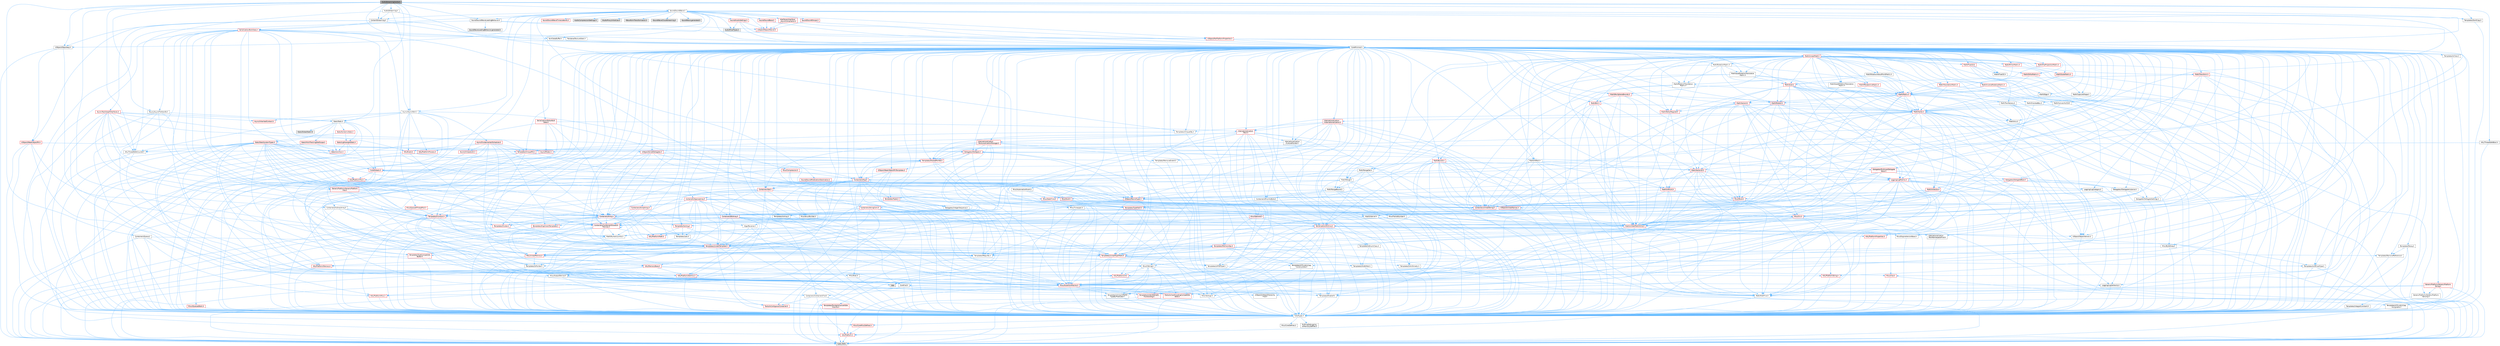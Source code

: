 digraph "AudioStreamingCache.h"
{
 // INTERACTIVE_SVG=YES
 // LATEX_PDF_SIZE
  bgcolor="transparent";
  edge [fontname=Helvetica,fontsize=10,labelfontname=Helvetica,labelfontsize=10];
  node [fontname=Helvetica,fontsize=10,shape=box,height=0.2,width=0.4];
  Node1 [id="Node000001",label="AudioStreamingCache.h",height=0.2,width=0.4,color="gray40", fillcolor="grey60", style="filled", fontcolor="black",tooltip=" "];
  Node1 -> Node2 [id="edge1_Node000001_Node000002",color="steelblue1",style="solid",tooltip=" "];
  Node2 [id="Node000002",label="CoreMinimal.h",height=0.2,width=0.4,color="grey40", fillcolor="white", style="filled",URL="$d7/d67/CoreMinimal_8h.html",tooltip=" "];
  Node2 -> Node3 [id="edge2_Node000002_Node000003",color="steelblue1",style="solid",tooltip=" "];
  Node3 [id="Node000003",label="CoreTypes.h",height=0.2,width=0.4,color="grey40", fillcolor="white", style="filled",URL="$dc/dec/CoreTypes_8h.html",tooltip=" "];
  Node3 -> Node4 [id="edge3_Node000003_Node000004",color="steelblue1",style="solid",tooltip=" "];
  Node4 [id="Node000004",label="HAL/Platform.h",height=0.2,width=0.4,color="red", fillcolor="#FFF0F0", style="filled",URL="$d9/dd0/Platform_8h.html",tooltip=" "];
  Node4 -> Node7 [id="edge4_Node000004_Node000007",color="steelblue1",style="solid",tooltip=" "];
  Node7 [id="Node000007",label="type_traits",height=0.2,width=0.4,color="grey60", fillcolor="#E0E0E0", style="filled",tooltip=" "];
  Node3 -> Node14 [id="edge5_Node000003_Node000014",color="steelblue1",style="solid",tooltip=" "];
  Node14 [id="Node000014",label="ProfilingDebugging\l/UMemoryDefines.h",height=0.2,width=0.4,color="grey40", fillcolor="white", style="filled",URL="$d2/da2/UMemoryDefines_8h.html",tooltip=" "];
  Node3 -> Node15 [id="edge6_Node000003_Node000015",color="steelblue1",style="solid",tooltip=" "];
  Node15 [id="Node000015",label="Misc/CoreMiscDefines.h",height=0.2,width=0.4,color="red", fillcolor="#FFF0F0", style="filled",URL="$da/d38/CoreMiscDefines_8h.html",tooltip=" "];
  Node15 -> Node4 [id="edge7_Node000015_Node000004",color="steelblue1",style="solid",tooltip=" "];
  Node3 -> Node16 [id="edge8_Node000003_Node000016",color="steelblue1",style="solid",tooltip=" "];
  Node16 [id="Node000016",label="Misc/CoreDefines.h",height=0.2,width=0.4,color="grey40", fillcolor="white", style="filled",URL="$d3/dd2/CoreDefines_8h.html",tooltip=" "];
  Node2 -> Node17 [id="edge9_Node000002_Node000017",color="steelblue1",style="solid",tooltip=" "];
  Node17 [id="Node000017",label="CoreFwd.h",height=0.2,width=0.4,color="grey40", fillcolor="white", style="filled",URL="$d1/d1e/CoreFwd_8h.html",tooltip=" "];
  Node17 -> Node3 [id="edge10_Node000017_Node000003",color="steelblue1",style="solid",tooltip=" "];
  Node17 -> Node18 [id="edge11_Node000017_Node000018",color="steelblue1",style="solid",tooltip=" "];
  Node18 [id="Node000018",label="Containers/ContainersFwd.h",height=0.2,width=0.4,color="grey40", fillcolor="white", style="filled",URL="$d4/d0a/ContainersFwd_8h.html",tooltip=" "];
  Node18 -> Node4 [id="edge12_Node000018_Node000004",color="steelblue1",style="solid",tooltip=" "];
  Node18 -> Node3 [id="edge13_Node000018_Node000003",color="steelblue1",style="solid",tooltip=" "];
  Node18 -> Node19 [id="edge14_Node000018_Node000019",color="steelblue1",style="solid",tooltip=" "];
  Node19 [id="Node000019",label="Traits/IsContiguousContainer.h",height=0.2,width=0.4,color="red", fillcolor="#FFF0F0", style="filled",URL="$d5/d3c/IsContiguousContainer_8h.html",tooltip=" "];
  Node19 -> Node3 [id="edge15_Node000019_Node000003",color="steelblue1",style="solid",tooltip=" "];
  Node17 -> Node22 [id="edge16_Node000017_Node000022",color="steelblue1",style="solid",tooltip=" "];
  Node22 [id="Node000022",label="Math/MathFwd.h",height=0.2,width=0.4,color="grey40", fillcolor="white", style="filled",URL="$d2/d10/MathFwd_8h.html",tooltip=" "];
  Node22 -> Node4 [id="edge17_Node000022_Node000004",color="steelblue1",style="solid",tooltip=" "];
  Node17 -> Node23 [id="edge18_Node000017_Node000023",color="steelblue1",style="solid",tooltip=" "];
  Node23 [id="Node000023",label="UObject/UObjectHierarchy\lFwd.h",height=0.2,width=0.4,color="grey40", fillcolor="white", style="filled",URL="$d3/d13/UObjectHierarchyFwd_8h.html",tooltip=" "];
  Node2 -> Node23 [id="edge19_Node000002_Node000023",color="steelblue1",style="solid",tooltip=" "];
  Node2 -> Node18 [id="edge20_Node000002_Node000018",color="steelblue1",style="solid",tooltip=" "];
  Node2 -> Node24 [id="edge21_Node000002_Node000024",color="steelblue1",style="solid",tooltip=" "];
  Node24 [id="Node000024",label="Misc/VarArgs.h",height=0.2,width=0.4,color="grey40", fillcolor="white", style="filled",URL="$d5/d6f/VarArgs_8h.html",tooltip=" "];
  Node24 -> Node3 [id="edge22_Node000024_Node000003",color="steelblue1",style="solid",tooltip=" "];
  Node2 -> Node25 [id="edge23_Node000002_Node000025",color="steelblue1",style="solid",tooltip=" "];
  Node25 [id="Node000025",label="Logging/LogVerbosity.h",height=0.2,width=0.4,color="grey40", fillcolor="white", style="filled",URL="$d2/d8f/LogVerbosity_8h.html",tooltip=" "];
  Node25 -> Node3 [id="edge24_Node000025_Node000003",color="steelblue1",style="solid",tooltip=" "];
  Node2 -> Node26 [id="edge25_Node000002_Node000026",color="steelblue1",style="solid",tooltip=" "];
  Node26 [id="Node000026",label="Misc/OutputDevice.h",height=0.2,width=0.4,color="grey40", fillcolor="white", style="filled",URL="$d7/d32/OutputDevice_8h.html",tooltip=" "];
  Node26 -> Node17 [id="edge26_Node000026_Node000017",color="steelblue1",style="solid",tooltip=" "];
  Node26 -> Node3 [id="edge27_Node000026_Node000003",color="steelblue1",style="solid",tooltip=" "];
  Node26 -> Node25 [id="edge28_Node000026_Node000025",color="steelblue1",style="solid",tooltip=" "];
  Node26 -> Node24 [id="edge29_Node000026_Node000024",color="steelblue1",style="solid",tooltip=" "];
  Node26 -> Node27 [id="edge30_Node000026_Node000027",color="steelblue1",style="solid",tooltip=" "];
  Node27 [id="Node000027",label="Templates/IsArrayOrRefOf\lTypeByPredicate.h",height=0.2,width=0.4,color="grey40", fillcolor="white", style="filled",URL="$d6/da1/IsArrayOrRefOfTypeByPredicate_8h.html",tooltip=" "];
  Node27 -> Node3 [id="edge31_Node000027_Node000003",color="steelblue1",style="solid",tooltip=" "];
  Node26 -> Node28 [id="edge32_Node000026_Node000028",color="steelblue1",style="solid",tooltip=" "];
  Node28 [id="Node000028",label="Templates/IsValidVariadic\lFunctionArg.h",height=0.2,width=0.4,color="red", fillcolor="#FFF0F0", style="filled",URL="$d0/dc8/IsValidVariadicFunctionArg_8h.html",tooltip=" "];
  Node28 -> Node3 [id="edge33_Node000028_Node000003",color="steelblue1",style="solid",tooltip=" "];
  Node28 -> Node7 [id="edge34_Node000028_Node000007",color="steelblue1",style="solid",tooltip=" "];
  Node26 -> Node30 [id="edge35_Node000026_Node000030",color="steelblue1",style="solid",tooltip=" "];
  Node30 [id="Node000030",label="Traits/IsCharEncodingCompatible\lWith.h",height=0.2,width=0.4,color="red", fillcolor="#FFF0F0", style="filled",URL="$df/dd1/IsCharEncodingCompatibleWith_8h.html",tooltip=" "];
  Node30 -> Node7 [id="edge36_Node000030_Node000007",color="steelblue1",style="solid",tooltip=" "];
  Node2 -> Node32 [id="edge37_Node000002_Node000032",color="steelblue1",style="solid",tooltip=" "];
  Node32 [id="Node000032",label="HAL/PlatformCrt.h",height=0.2,width=0.4,color="red", fillcolor="#FFF0F0", style="filled",URL="$d8/d75/PlatformCrt_8h.html",tooltip=" "];
  Node32 -> Node33 [id="edge38_Node000032_Node000033",color="steelblue1",style="solid",tooltip=" "];
  Node33 [id="Node000033",label="new",height=0.2,width=0.4,color="grey60", fillcolor="#E0E0E0", style="filled",tooltip=" "];
  Node2 -> Node42 [id="edge39_Node000002_Node000042",color="steelblue1",style="solid",tooltip=" "];
  Node42 [id="Node000042",label="HAL/PlatformMisc.h",height=0.2,width=0.4,color="red", fillcolor="#FFF0F0", style="filled",URL="$d0/df5/PlatformMisc_8h.html",tooltip=" "];
  Node42 -> Node3 [id="edge40_Node000042_Node000003",color="steelblue1",style="solid",tooltip=" "];
  Node2 -> Node61 [id="edge41_Node000002_Node000061",color="steelblue1",style="solid",tooltip=" "];
  Node61 [id="Node000061",label="Misc/AssertionMacros.h",height=0.2,width=0.4,color="red", fillcolor="#FFF0F0", style="filled",URL="$d0/dfa/AssertionMacros_8h.html",tooltip=" "];
  Node61 -> Node3 [id="edge42_Node000061_Node000003",color="steelblue1",style="solid",tooltip=" "];
  Node61 -> Node4 [id="edge43_Node000061_Node000004",color="steelblue1",style="solid",tooltip=" "];
  Node61 -> Node42 [id="edge44_Node000061_Node000042",color="steelblue1",style="solid",tooltip=" "];
  Node61 -> Node62 [id="edge45_Node000061_Node000062",color="steelblue1",style="solid",tooltip=" "];
  Node62 [id="Node000062",label="Templates/EnableIf.h",height=0.2,width=0.4,color="grey40", fillcolor="white", style="filled",URL="$d7/d60/EnableIf_8h.html",tooltip=" "];
  Node62 -> Node3 [id="edge46_Node000062_Node000003",color="steelblue1",style="solid",tooltip=" "];
  Node61 -> Node27 [id="edge47_Node000061_Node000027",color="steelblue1",style="solid",tooltip=" "];
  Node61 -> Node28 [id="edge48_Node000061_Node000028",color="steelblue1",style="solid",tooltip=" "];
  Node61 -> Node30 [id="edge49_Node000061_Node000030",color="steelblue1",style="solid",tooltip=" "];
  Node61 -> Node24 [id="edge50_Node000061_Node000024",color="steelblue1",style="solid",tooltip=" "];
  Node2 -> Node70 [id="edge51_Node000002_Node000070",color="steelblue1",style="solid",tooltip=" "];
  Node70 [id="Node000070",label="Templates/IsPointer.h",height=0.2,width=0.4,color="grey40", fillcolor="white", style="filled",URL="$d7/d05/IsPointer_8h.html",tooltip=" "];
  Node70 -> Node3 [id="edge52_Node000070_Node000003",color="steelblue1",style="solid",tooltip=" "];
  Node2 -> Node71 [id="edge53_Node000002_Node000071",color="steelblue1",style="solid",tooltip=" "];
  Node71 [id="Node000071",label="HAL/PlatformMemory.h",height=0.2,width=0.4,color="red", fillcolor="#FFF0F0", style="filled",URL="$de/d68/PlatformMemory_8h.html",tooltip=" "];
  Node71 -> Node3 [id="edge54_Node000071_Node000003",color="steelblue1",style="solid",tooltip=" "];
  Node2 -> Node54 [id="edge55_Node000002_Node000054",color="steelblue1",style="solid",tooltip=" "];
  Node54 [id="Node000054",label="HAL/PlatformAtomics.h",height=0.2,width=0.4,color="red", fillcolor="#FFF0F0", style="filled",URL="$d3/d36/PlatformAtomics_8h.html",tooltip=" "];
  Node54 -> Node3 [id="edge56_Node000054_Node000003",color="steelblue1",style="solid",tooltip=" "];
  Node2 -> Node76 [id="edge57_Node000002_Node000076",color="steelblue1",style="solid",tooltip=" "];
  Node76 [id="Node000076",label="Misc/Exec.h",height=0.2,width=0.4,color="grey40", fillcolor="white", style="filled",URL="$de/ddb/Exec_8h.html",tooltip=" "];
  Node76 -> Node3 [id="edge58_Node000076_Node000003",color="steelblue1",style="solid",tooltip=" "];
  Node76 -> Node61 [id="edge59_Node000076_Node000061",color="steelblue1",style="solid",tooltip=" "];
  Node2 -> Node77 [id="edge60_Node000002_Node000077",color="steelblue1",style="solid",tooltip=" "];
  Node77 [id="Node000077",label="HAL/MemoryBase.h",height=0.2,width=0.4,color="red", fillcolor="#FFF0F0", style="filled",URL="$d6/d9f/MemoryBase_8h.html",tooltip=" "];
  Node77 -> Node3 [id="edge61_Node000077_Node000003",color="steelblue1",style="solid",tooltip=" "];
  Node77 -> Node54 [id="edge62_Node000077_Node000054",color="steelblue1",style="solid",tooltip=" "];
  Node77 -> Node32 [id="edge63_Node000077_Node000032",color="steelblue1",style="solid",tooltip=" "];
  Node77 -> Node76 [id="edge64_Node000077_Node000076",color="steelblue1",style="solid",tooltip=" "];
  Node77 -> Node26 [id="edge65_Node000077_Node000026",color="steelblue1",style="solid",tooltip=" "];
  Node2 -> Node87 [id="edge66_Node000002_Node000087",color="steelblue1",style="solid",tooltip=" "];
  Node87 [id="Node000087",label="HAL/UnrealMemory.h",height=0.2,width=0.4,color="red", fillcolor="#FFF0F0", style="filled",URL="$d9/d96/UnrealMemory_8h.html",tooltip=" "];
  Node87 -> Node3 [id="edge67_Node000087_Node000003",color="steelblue1",style="solid",tooltip=" "];
  Node87 -> Node77 [id="edge68_Node000087_Node000077",color="steelblue1",style="solid",tooltip=" "];
  Node87 -> Node71 [id="edge69_Node000087_Node000071",color="steelblue1",style="solid",tooltip=" "];
  Node87 -> Node70 [id="edge70_Node000087_Node000070",color="steelblue1",style="solid",tooltip=" "];
  Node2 -> Node89 [id="edge71_Node000002_Node000089",color="steelblue1",style="solid",tooltip=" "];
  Node89 [id="Node000089",label="Templates/IsArithmetic.h",height=0.2,width=0.4,color="grey40", fillcolor="white", style="filled",URL="$d2/d5d/IsArithmetic_8h.html",tooltip=" "];
  Node89 -> Node3 [id="edge72_Node000089_Node000003",color="steelblue1",style="solid",tooltip=" "];
  Node2 -> Node83 [id="edge73_Node000002_Node000083",color="steelblue1",style="solid",tooltip=" "];
  Node83 [id="Node000083",label="Templates/AndOrNot.h",height=0.2,width=0.4,color="grey40", fillcolor="white", style="filled",URL="$db/d0a/AndOrNot_8h.html",tooltip=" "];
  Node83 -> Node3 [id="edge74_Node000083_Node000003",color="steelblue1",style="solid",tooltip=" "];
  Node2 -> Node90 [id="edge75_Node000002_Node000090",color="steelblue1",style="solid",tooltip=" "];
  Node90 [id="Node000090",label="Templates/IsPODType.h",height=0.2,width=0.4,color="grey40", fillcolor="white", style="filled",URL="$d7/db1/IsPODType_8h.html",tooltip=" "];
  Node90 -> Node3 [id="edge76_Node000090_Node000003",color="steelblue1",style="solid",tooltip=" "];
  Node2 -> Node91 [id="edge77_Node000002_Node000091",color="steelblue1",style="solid",tooltip=" "];
  Node91 [id="Node000091",label="Templates/IsUECoreType.h",height=0.2,width=0.4,color="grey40", fillcolor="white", style="filled",URL="$d1/db8/IsUECoreType_8h.html",tooltip=" "];
  Node91 -> Node3 [id="edge78_Node000091_Node000003",color="steelblue1",style="solid",tooltip=" "];
  Node91 -> Node7 [id="edge79_Node000091_Node000007",color="steelblue1",style="solid",tooltip=" "];
  Node2 -> Node84 [id="edge80_Node000002_Node000084",color="steelblue1",style="solid",tooltip=" "];
  Node84 [id="Node000084",label="Templates/IsTriviallyCopy\lConstructible.h",height=0.2,width=0.4,color="grey40", fillcolor="white", style="filled",URL="$d3/d78/IsTriviallyCopyConstructible_8h.html",tooltip=" "];
  Node84 -> Node3 [id="edge81_Node000084_Node000003",color="steelblue1",style="solid",tooltip=" "];
  Node84 -> Node7 [id="edge82_Node000084_Node000007",color="steelblue1",style="solid",tooltip=" "];
  Node2 -> Node92 [id="edge83_Node000002_Node000092",color="steelblue1",style="solid",tooltip=" "];
  Node92 [id="Node000092",label="Templates/UnrealTypeTraits.h",height=0.2,width=0.4,color="red", fillcolor="#FFF0F0", style="filled",URL="$d2/d2d/UnrealTypeTraits_8h.html",tooltip=" "];
  Node92 -> Node3 [id="edge84_Node000092_Node000003",color="steelblue1",style="solid",tooltip=" "];
  Node92 -> Node70 [id="edge85_Node000092_Node000070",color="steelblue1",style="solid",tooltip=" "];
  Node92 -> Node61 [id="edge86_Node000092_Node000061",color="steelblue1",style="solid",tooltip=" "];
  Node92 -> Node83 [id="edge87_Node000092_Node000083",color="steelblue1",style="solid",tooltip=" "];
  Node92 -> Node62 [id="edge88_Node000092_Node000062",color="steelblue1",style="solid",tooltip=" "];
  Node92 -> Node89 [id="edge89_Node000092_Node000089",color="steelblue1",style="solid",tooltip=" "];
  Node92 -> Node90 [id="edge90_Node000092_Node000090",color="steelblue1",style="solid",tooltip=" "];
  Node92 -> Node91 [id="edge91_Node000092_Node000091",color="steelblue1",style="solid",tooltip=" "];
  Node92 -> Node84 [id="edge92_Node000092_Node000084",color="steelblue1",style="solid",tooltip=" "];
  Node2 -> Node62 [id="edge93_Node000002_Node000062",color="steelblue1",style="solid",tooltip=" "];
  Node2 -> Node94 [id="edge94_Node000002_Node000094",color="steelblue1",style="solid",tooltip=" "];
  Node94 [id="Node000094",label="Templates/RemoveReference.h",height=0.2,width=0.4,color="grey40", fillcolor="white", style="filled",URL="$da/dbe/RemoveReference_8h.html",tooltip=" "];
  Node94 -> Node3 [id="edge95_Node000094_Node000003",color="steelblue1",style="solid",tooltip=" "];
  Node2 -> Node95 [id="edge96_Node000002_Node000095",color="steelblue1",style="solid",tooltip=" "];
  Node95 [id="Node000095",label="Templates/IntegralConstant.h",height=0.2,width=0.4,color="grey40", fillcolor="white", style="filled",URL="$db/d1b/IntegralConstant_8h.html",tooltip=" "];
  Node95 -> Node3 [id="edge97_Node000095_Node000003",color="steelblue1",style="solid",tooltip=" "];
  Node2 -> Node96 [id="edge98_Node000002_Node000096",color="steelblue1",style="solid",tooltip=" "];
  Node96 [id="Node000096",label="Templates/IsClass.h",height=0.2,width=0.4,color="grey40", fillcolor="white", style="filled",URL="$db/dcb/IsClass_8h.html",tooltip=" "];
  Node96 -> Node3 [id="edge99_Node000096_Node000003",color="steelblue1",style="solid",tooltip=" "];
  Node2 -> Node97 [id="edge100_Node000002_Node000097",color="steelblue1",style="solid",tooltip=" "];
  Node97 [id="Node000097",label="Templates/TypeCompatible\lBytes.h",height=0.2,width=0.4,color="red", fillcolor="#FFF0F0", style="filled",URL="$df/d0a/TypeCompatibleBytes_8h.html",tooltip=" "];
  Node97 -> Node3 [id="edge101_Node000097_Node000003",color="steelblue1",style="solid",tooltip=" "];
  Node97 -> Node33 [id="edge102_Node000097_Node000033",color="steelblue1",style="solid",tooltip=" "];
  Node97 -> Node7 [id="edge103_Node000097_Node000007",color="steelblue1",style="solid",tooltip=" "];
  Node2 -> Node19 [id="edge104_Node000002_Node000019",color="steelblue1",style="solid",tooltip=" "];
  Node2 -> Node98 [id="edge105_Node000002_Node000098",color="steelblue1",style="solid",tooltip=" "];
  Node98 [id="Node000098",label="Templates/UnrealTemplate.h",height=0.2,width=0.4,color="red", fillcolor="#FFF0F0", style="filled",URL="$d4/d24/UnrealTemplate_8h.html",tooltip=" "];
  Node98 -> Node3 [id="edge106_Node000098_Node000003",color="steelblue1",style="solid",tooltip=" "];
  Node98 -> Node70 [id="edge107_Node000098_Node000070",color="steelblue1",style="solid",tooltip=" "];
  Node98 -> Node87 [id="edge108_Node000098_Node000087",color="steelblue1",style="solid",tooltip=" "];
  Node98 -> Node92 [id="edge109_Node000098_Node000092",color="steelblue1",style="solid",tooltip=" "];
  Node98 -> Node94 [id="edge110_Node000098_Node000094",color="steelblue1",style="solid",tooltip=" "];
  Node98 -> Node64 [id="edge111_Node000098_Node000064",color="steelblue1",style="solid",tooltip=" "];
  Node64 [id="Node000064",label="Templates/Requires.h",height=0.2,width=0.4,color="grey40", fillcolor="white", style="filled",URL="$dc/d96/Requires_8h.html",tooltip=" "];
  Node64 -> Node62 [id="edge112_Node000064_Node000062",color="steelblue1",style="solid",tooltip=" "];
  Node64 -> Node7 [id="edge113_Node000064_Node000007",color="steelblue1",style="solid",tooltip=" "];
  Node98 -> Node97 [id="edge114_Node000098_Node000097",color="steelblue1",style="solid",tooltip=" "];
  Node98 -> Node19 [id="edge115_Node000098_Node000019",color="steelblue1",style="solid",tooltip=" "];
  Node98 -> Node7 [id="edge116_Node000098_Node000007",color="steelblue1",style="solid",tooltip=" "];
  Node2 -> Node47 [id="edge117_Node000002_Node000047",color="steelblue1",style="solid",tooltip=" "];
  Node47 [id="Node000047",label="Math/NumericLimits.h",height=0.2,width=0.4,color="grey40", fillcolor="white", style="filled",URL="$df/d1b/NumericLimits_8h.html",tooltip=" "];
  Node47 -> Node3 [id="edge118_Node000047_Node000003",color="steelblue1",style="solid",tooltip=" "];
  Node2 -> Node102 [id="edge119_Node000002_Node000102",color="steelblue1",style="solid",tooltip=" "];
  Node102 [id="Node000102",label="HAL/PlatformMath.h",height=0.2,width=0.4,color="red", fillcolor="#FFF0F0", style="filled",URL="$dc/d53/PlatformMath_8h.html",tooltip=" "];
  Node102 -> Node3 [id="edge120_Node000102_Node000003",color="steelblue1",style="solid",tooltip=" "];
  Node2 -> Node85 [id="edge121_Node000002_Node000085",color="steelblue1",style="solid",tooltip=" "];
  Node85 [id="Node000085",label="Templates/IsTriviallyCopy\lAssignable.h",height=0.2,width=0.4,color="grey40", fillcolor="white", style="filled",URL="$d2/df2/IsTriviallyCopyAssignable_8h.html",tooltip=" "];
  Node85 -> Node3 [id="edge122_Node000085_Node000003",color="steelblue1",style="solid",tooltip=" "];
  Node85 -> Node7 [id="edge123_Node000085_Node000007",color="steelblue1",style="solid",tooltip=" "];
  Node2 -> Node110 [id="edge124_Node000002_Node000110",color="steelblue1",style="solid",tooltip=" "];
  Node110 [id="Node000110",label="Templates/MemoryOps.h",height=0.2,width=0.4,color="red", fillcolor="#FFF0F0", style="filled",URL="$db/dea/MemoryOps_8h.html",tooltip=" "];
  Node110 -> Node3 [id="edge125_Node000110_Node000003",color="steelblue1",style="solid",tooltip=" "];
  Node110 -> Node87 [id="edge126_Node000110_Node000087",color="steelblue1",style="solid",tooltip=" "];
  Node110 -> Node85 [id="edge127_Node000110_Node000085",color="steelblue1",style="solid",tooltip=" "];
  Node110 -> Node84 [id="edge128_Node000110_Node000084",color="steelblue1",style="solid",tooltip=" "];
  Node110 -> Node64 [id="edge129_Node000110_Node000064",color="steelblue1",style="solid",tooltip=" "];
  Node110 -> Node92 [id="edge130_Node000110_Node000092",color="steelblue1",style="solid",tooltip=" "];
  Node110 -> Node33 [id="edge131_Node000110_Node000033",color="steelblue1",style="solid",tooltip=" "];
  Node110 -> Node7 [id="edge132_Node000110_Node000007",color="steelblue1",style="solid",tooltip=" "];
  Node2 -> Node111 [id="edge133_Node000002_Node000111",color="steelblue1",style="solid",tooltip=" "];
  Node111 [id="Node000111",label="Containers/ContainerAllocation\lPolicies.h",height=0.2,width=0.4,color="red", fillcolor="#FFF0F0", style="filled",URL="$d7/dff/ContainerAllocationPolicies_8h.html",tooltip=" "];
  Node111 -> Node3 [id="edge134_Node000111_Node000003",color="steelblue1",style="solid",tooltip=" "];
  Node111 -> Node111 [id="edge135_Node000111_Node000111",color="steelblue1",style="solid",tooltip=" "];
  Node111 -> Node102 [id="edge136_Node000111_Node000102",color="steelblue1",style="solid",tooltip=" "];
  Node111 -> Node87 [id="edge137_Node000111_Node000087",color="steelblue1",style="solid",tooltip=" "];
  Node111 -> Node47 [id="edge138_Node000111_Node000047",color="steelblue1",style="solid",tooltip=" "];
  Node111 -> Node61 [id="edge139_Node000111_Node000061",color="steelblue1",style="solid",tooltip=" "];
  Node111 -> Node110 [id="edge140_Node000111_Node000110",color="steelblue1",style="solid",tooltip=" "];
  Node111 -> Node97 [id="edge141_Node000111_Node000097",color="steelblue1",style="solid",tooltip=" "];
  Node111 -> Node7 [id="edge142_Node000111_Node000007",color="steelblue1",style="solid",tooltip=" "];
  Node2 -> Node114 [id="edge143_Node000002_Node000114",color="steelblue1",style="solid",tooltip=" "];
  Node114 [id="Node000114",label="Templates/IsEnumClass.h",height=0.2,width=0.4,color="grey40", fillcolor="white", style="filled",URL="$d7/d15/IsEnumClass_8h.html",tooltip=" "];
  Node114 -> Node3 [id="edge144_Node000114_Node000003",color="steelblue1",style="solid",tooltip=" "];
  Node114 -> Node83 [id="edge145_Node000114_Node000083",color="steelblue1",style="solid",tooltip=" "];
  Node2 -> Node115 [id="edge146_Node000002_Node000115",color="steelblue1",style="solid",tooltip=" "];
  Node115 [id="Node000115",label="HAL/PlatformProperties.h",height=0.2,width=0.4,color="red", fillcolor="#FFF0F0", style="filled",URL="$d9/db0/PlatformProperties_8h.html",tooltip=" "];
  Node115 -> Node3 [id="edge147_Node000115_Node000003",color="steelblue1",style="solid",tooltip=" "];
  Node2 -> Node118 [id="edge148_Node000002_Node000118",color="steelblue1",style="solid",tooltip=" "];
  Node118 [id="Node000118",label="Misc/EngineVersionBase.h",height=0.2,width=0.4,color="grey40", fillcolor="white", style="filled",URL="$d5/d2b/EngineVersionBase_8h.html",tooltip=" "];
  Node118 -> Node3 [id="edge149_Node000118_Node000003",color="steelblue1",style="solid",tooltip=" "];
  Node2 -> Node119 [id="edge150_Node000002_Node000119",color="steelblue1",style="solid",tooltip=" "];
  Node119 [id="Node000119",label="Internationalization\l/TextNamespaceFwd.h",height=0.2,width=0.4,color="grey40", fillcolor="white", style="filled",URL="$d8/d97/TextNamespaceFwd_8h.html",tooltip=" "];
  Node119 -> Node3 [id="edge151_Node000119_Node000003",color="steelblue1",style="solid",tooltip=" "];
  Node2 -> Node120 [id="edge152_Node000002_Node000120",color="steelblue1",style="solid",tooltip=" "];
  Node120 [id="Node000120",label="Serialization/Archive.h",height=0.2,width=0.4,color="red", fillcolor="#FFF0F0", style="filled",URL="$d7/d3b/Archive_8h.html",tooltip=" "];
  Node120 -> Node17 [id="edge153_Node000120_Node000017",color="steelblue1",style="solid",tooltip=" "];
  Node120 -> Node3 [id="edge154_Node000120_Node000003",color="steelblue1",style="solid",tooltip=" "];
  Node120 -> Node115 [id="edge155_Node000120_Node000115",color="steelblue1",style="solid",tooltip=" "];
  Node120 -> Node119 [id="edge156_Node000120_Node000119",color="steelblue1",style="solid",tooltip=" "];
  Node120 -> Node22 [id="edge157_Node000120_Node000022",color="steelblue1",style="solid",tooltip=" "];
  Node120 -> Node61 [id="edge158_Node000120_Node000061",color="steelblue1",style="solid",tooltip=" "];
  Node120 -> Node118 [id="edge159_Node000120_Node000118",color="steelblue1",style="solid",tooltip=" "];
  Node120 -> Node24 [id="edge160_Node000120_Node000024",color="steelblue1",style="solid",tooltip=" "];
  Node120 -> Node62 [id="edge161_Node000120_Node000062",color="steelblue1",style="solid",tooltip=" "];
  Node120 -> Node27 [id="edge162_Node000120_Node000027",color="steelblue1",style="solid",tooltip=" "];
  Node120 -> Node114 [id="edge163_Node000120_Node000114",color="steelblue1",style="solid",tooltip=" "];
  Node120 -> Node28 [id="edge164_Node000120_Node000028",color="steelblue1",style="solid",tooltip=" "];
  Node120 -> Node98 [id="edge165_Node000120_Node000098",color="steelblue1",style="solid",tooltip=" "];
  Node120 -> Node30 [id="edge166_Node000120_Node000030",color="steelblue1",style="solid",tooltip=" "];
  Node120 -> Node123 [id="edge167_Node000120_Node000123",color="steelblue1",style="solid",tooltip=" "];
  Node123 [id="Node000123",label="UObject/ObjectVersion.h",height=0.2,width=0.4,color="grey40", fillcolor="white", style="filled",URL="$da/d63/ObjectVersion_8h.html",tooltip=" "];
  Node123 -> Node3 [id="edge168_Node000123_Node000003",color="steelblue1",style="solid",tooltip=" "];
  Node2 -> Node124 [id="edge169_Node000002_Node000124",color="steelblue1",style="solid",tooltip=" "];
  Node124 [id="Node000124",label="Templates/Less.h",height=0.2,width=0.4,color="grey40", fillcolor="white", style="filled",URL="$de/dc8/Less_8h.html",tooltip=" "];
  Node124 -> Node3 [id="edge170_Node000124_Node000003",color="steelblue1",style="solid",tooltip=" "];
  Node124 -> Node98 [id="edge171_Node000124_Node000098",color="steelblue1",style="solid",tooltip=" "];
  Node2 -> Node125 [id="edge172_Node000002_Node000125",color="steelblue1",style="solid",tooltip=" "];
  Node125 [id="Node000125",label="Templates/Sorting.h",height=0.2,width=0.4,color="red", fillcolor="#FFF0F0", style="filled",URL="$d3/d9e/Sorting_8h.html",tooltip=" "];
  Node125 -> Node3 [id="edge173_Node000125_Node000003",color="steelblue1",style="solid",tooltip=" "];
  Node125 -> Node102 [id="edge174_Node000125_Node000102",color="steelblue1",style="solid",tooltip=" "];
  Node125 -> Node124 [id="edge175_Node000125_Node000124",color="steelblue1",style="solid",tooltip=" "];
  Node2 -> Node136 [id="edge176_Node000002_Node000136",color="steelblue1",style="solid",tooltip=" "];
  Node136 [id="Node000136",label="Misc/Char.h",height=0.2,width=0.4,color="red", fillcolor="#FFF0F0", style="filled",URL="$d0/d58/Char_8h.html",tooltip=" "];
  Node136 -> Node3 [id="edge177_Node000136_Node000003",color="steelblue1",style="solid",tooltip=" "];
  Node136 -> Node7 [id="edge178_Node000136_Node000007",color="steelblue1",style="solid",tooltip=" "];
  Node2 -> Node139 [id="edge179_Node000002_Node000139",color="steelblue1",style="solid",tooltip=" "];
  Node139 [id="Node000139",label="GenericPlatform/GenericPlatform\lStricmp.h",height=0.2,width=0.4,color="grey40", fillcolor="white", style="filled",URL="$d2/d86/GenericPlatformStricmp_8h.html",tooltip=" "];
  Node139 -> Node3 [id="edge180_Node000139_Node000003",color="steelblue1",style="solid",tooltip=" "];
  Node2 -> Node140 [id="edge181_Node000002_Node000140",color="steelblue1",style="solid",tooltip=" "];
  Node140 [id="Node000140",label="GenericPlatform/GenericPlatform\lString.h",height=0.2,width=0.4,color="red", fillcolor="#FFF0F0", style="filled",URL="$dd/d20/GenericPlatformString_8h.html",tooltip=" "];
  Node140 -> Node3 [id="edge182_Node000140_Node000003",color="steelblue1",style="solid",tooltip=" "];
  Node140 -> Node139 [id="edge183_Node000140_Node000139",color="steelblue1",style="solid",tooltip=" "];
  Node140 -> Node62 [id="edge184_Node000140_Node000062",color="steelblue1",style="solid",tooltip=" "];
  Node140 -> Node30 [id="edge185_Node000140_Node000030",color="steelblue1",style="solid",tooltip=" "];
  Node140 -> Node7 [id="edge186_Node000140_Node000007",color="steelblue1",style="solid",tooltip=" "];
  Node2 -> Node73 [id="edge187_Node000002_Node000073",color="steelblue1",style="solid",tooltip=" "];
  Node73 [id="Node000073",label="HAL/PlatformString.h",height=0.2,width=0.4,color="red", fillcolor="#FFF0F0", style="filled",URL="$db/db5/PlatformString_8h.html",tooltip=" "];
  Node73 -> Node3 [id="edge188_Node000073_Node000003",color="steelblue1",style="solid",tooltip=" "];
  Node2 -> Node143 [id="edge189_Node000002_Node000143",color="steelblue1",style="solid",tooltip=" "];
  Node143 [id="Node000143",label="Misc/CString.h",height=0.2,width=0.4,color="grey40", fillcolor="white", style="filled",URL="$d2/d49/CString_8h.html",tooltip=" "];
  Node143 -> Node3 [id="edge190_Node000143_Node000003",color="steelblue1",style="solid",tooltip=" "];
  Node143 -> Node32 [id="edge191_Node000143_Node000032",color="steelblue1",style="solid",tooltip=" "];
  Node143 -> Node73 [id="edge192_Node000143_Node000073",color="steelblue1",style="solid",tooltip=" "];
  Node143 -> Node61 [id="edge193_Node000143_Node000061",color="steelblue1",style="solid",tooltip=" "];
  Node143 -> Node136 [id="edge194_Node000143_Node000136",color="steelblue1",style="solid",tooltip=" "];
  Node143 -> Node24 [id="edge195_Node000143_Node000024",color="steelblue1",style="solid",tooltip=" "];
  Node143 -> Node27 [id="edge196_Node000143_Node000027",color="steelblue1",style="solid",tooltip=" "];
  Node143 -> Node28 [id="edge197_Node000143_Node000028",color="steelblue1",style="solid",tooltip=" "];
  Node143 -> Node30 [id="edge198_Node000143_Node000030",color="steelblue1",style="solid",tooltip=" "];
  Node2 -> Node144 [id="edge199_Node000002_Node000144",color="steelblue1",style="solid",tooltip=" "];
  Node144 [id="Node000144",label="Misc/Crc.h",height=0.2,width=0.4,color="red", fillcolor="#FFF0F0", style="filled",URL="$d4/dd2/Crc_8h.html",tooltip=" "];
  Node144 -> Node3 [id="edge200_Node000144_Node000003",color="steelblue1",style="solid",tooltip=" "];
  Node144 -> Node73 [id="edge201_Node000144_Node000073",color="steelblue1",style="solid",tooltip=" "];
  Node144 -> Node61 [id="edge202_Node000144_Node000061",color="steelblue1",style="solid",tooltip=" "];
  Node144 -> Node143 [id="edge203_Node000144_Node000143",color="steelblue1",style="solid",tooltip=" "];
  Node144 -> Node136 [id="edge204_Node000144_Node000136",color="steelblue1",style="solid",tooltip=" "];
  Node144 -> Node92 [id="edge205_Node000144_Node000092",color="steelblue1",style="solid",tooltip=" "];
  Node2 -> Node135 [id="edge206_Node000002_Node000135",color="steelblue1",style="solid",tooltip=" "];
  Node135 [id="Node000135",label="Math/UnrealMathUtility.h",height=0.2,width=0.4,color="red", fillcolor="#FFF0F0", style="filled",URL="$db/db8/UnrealMathUtility_8h.html",tooltip=" "];
  Node135 -> Node3 [id="edge207_Node000135_Node000003",color="steelblue1",style="solid",tooltip=" "];
  Node135 -> Node61 [id="edge208_Node000135_Node000061",color="steelblue1",style="solid",tooltip=" "];
  Node135 -> Node102 [id="edge209_Node000135_Node000102",color="steelblue1",style="solid",tooltip=" "];
  Node135 -> Node22 [id="edge210_Node000135_Node000022",color="steelblue1",style="solid",tooltip=" "];
  Node135 -> Node64 [id="edge211_Node000135_Node000064",color="steelblue1",style="solid",tooltip=" "];
  Node2 -> Node145 [id="edge212_Node000002_Node000145",color="steelblue1",style="solid",tooltip=" "];
  Node145 [id="Node000145",label="Containers/UnrealString.h",height=0.2,width=0.4,color="red", fillcolor="#FFF0F0", style="filled",URL="$d5/dba/UnrealString_8h.html",tooltip=" "];
  Node2 -> Node149 [id="edge213_Node000002_Node000149",color="steelblue1",style="solid",tooltip=" "];
  Node149 [id="Node000149",label="Containers/Array.h",height=0.2,width=0.4,color="red", fillcolor="#FFF0F0", style="filled",URL="$df/dd0/Array_8h.html",tooltip=" "];
  Node149 -> Node3 [id="edge214_Node000149_Node000003",color="steelblue1",style="solid",tooltip=" "];
  Node149 -> Node61 [id="edge215_Node000149_Node000061",color="steelblue1",style="solid",tooltip=" "];
  Node149 -> Node87 [id="edge216_Node000149_Node000087",color="steelblue1",style="solid",tooltip=" "];
  Node149 -> Node92 [id="edge217_Node000149_Node000092",color="steelblue1",style="solid",tooltip=" "];
  Node149 -> Node98 [id="edge218_Node000149_Node000098",color="steelblue1",style="solid",tooltip=" "];
  Node149 -> Node111 [id="edge219_Node000149_Node000111",color="steelblue1",style="solid",tooltip=" "];
  Node149 -> Node120 [id="edge220_Node000149_Node000120",color="steelblue1",style="solid",tooltip=" "];
  Node149 -> Node128 [id="edge221_Node000149_Node000128",color="steelblue1",style="solid",tooltip=" "];
  Node128 [id="Node000128",label="Templates/Invoke.h",height=0.2,width=0.4,color="red", fillcolor="#FFF0F0", style="filled",URL="$d7/deb/Invoke_8h.html",tooltip=" "];
  Node128 -> Node3 [id="edge222_Node000128_Node000003",color="steelblue1",style="solid",tooltip=" "];
  Node128 -> Node98 [id="edge223_Node000128_Node000098",color="steelblue1",style="solid",tooltip=" "];
  Node128 -> Node7 [id="edge224_Node000128_Node000007",color="steelblue1",style="solid",tooltip=" "];
  Node149 -> Node124 [id="edge225_Node000149_Node000124",color="steelblue1",style="solid",tooltip=" "];
  Node149 -> Node64 [id="edge226_Node000149_Node000064",color="steelblue1",style="solid",tooltip=" "];
  Node149 -> Node125 [id="edge227_Node000149_Node000125",color="steelblue1",style="solid",tooltip=" "];
  Node149 -> Node172 [id="edge228_Node000149_Node000172",color="steelblue1",style="solid",tooltip=" "];
  Node172 [id="Node000172",label="Templates/AlignmentTemplates.h",height=0.2,width=0.4,color="red", fillcolor="#FFF0F0", style="filled",URL="$dd/d32/AlignmentTemplates_8h.html",tooltip=" "];
  Node172 -> Node3 [id="edge229_Node000172_Node000003",color="steelblue1",style="solid",tooltip=" "];
  Node172 -> Node70 [id="edge230_Node000172_Node000070",color="steelblue1",style="solid",tooltip=" "];
  Node149 -> Node7 [id="edge231_Node000149_Node000007",color="steelblue1",style="solid",tooltip=" "];
  Node2 -> Node173 [id="edge232_Node000002_Node000173",color="steelblue1",style="solid",tooltip=" "];
  Node173 [id="Node000173",label="Misc/FrameNumber.h",height=0.2,width=0.4,color="grey40", fillcolor="white", style="filled",URL="$dd/dbd/FrameNumber_8h.html",tooltip=" "];
  Node173 -> Node3 [id="edge233_Node000173_Node000003",color="steelblue1",style="solid",tooltip=" "];
  Node173 -> Node47 [id="edge234_Node000173_Node000047",color="steelblue1",style="solid",tooltip=" "];
  Node173 -> Node135 [id="edge235_Node000173_Node000135",color="steelblue1",style="solid",tooltip=" "];
  Node173 -> Node62 [id="edge236_Node000173_Node000062",color="steelblue1",style="solid",tooltip=" "];
  Node173 -> Node92 [id="edge237_Node000173_Node000092",color="steelblue1",style="solid",tooltip=" "];
  Node2 -> Node174 [id="edge238_Node000002_Node000174",color="steelblue1",style="solid",tooltip=" "];
  Node174 [id="Node000174",label="Misc/Timespan.h",height=0.2,width=0.4,color="grey40", fillcolor="white", style="filled",URL="$da/dd9/Timespan_8h.html",tooltip=" "];
  Node174 -> Node3 [id="edge239_Node000174_Node000003",color="steelblue1",style="solid",tooltip=" "];
  Node174 -> Node175 [id="edge240_Node000174_Node000175",color="steelblue1",style="solid",tooltip=" "];
  Node175 [id="Node000175",label="Math/Interval.h",height=0.2,width=0.4,color="grey40", fillcolor="white", style="filled",URL="$d1/d55/Interval_8h.html",tooltip=" "];
  Node175 -> Node3 [id="edge241_Node000175_Node000003",color="steelblue1",style="solid",tooltip=" "];
  Node175 -> Node89 [id="edge242_Node000175_Node000089",color="steelblue1",style="solid",tooltip=" "];
  Node175 -> Node92 [id="edge243_Node000175_Node000092",color="steelblue1",style="solid",tooltip=" "];
  Node175 -> Node47 [id="edge244_Node000175_Node000047",color="steelblue1",style="solid",tooltip=" "];
  Node175 -> Node135 [id="edge245_Node000175_Node000135",color="steelblue1",style="solid",tooltip=" "];
  Node174 -> Node135 [id="edge246_Node000174_Node000135",color="steelblue1",style="solid",tooltip=" "];
  Node174 -> Node61 [id="edge247_Node000174_Node000061",color="steelblue1",style="solid",tooltip=" "];
  Node2 -> Node176 [id="edge248_Node000002_Node000176",color="steelblue1",style="solid",tooltip=" "];
  Node176 [id="Node000176",label="Containers/StringConv.h",height=0.2,width=0.4,color="red", fillcolor="#FFF0F0", style="filled",URL="$d3/ddf/StringConv_8h.html",tooltip=" "];
  Node176 -> Node3 [id="edge249_Node000176_Node000003",color="steelblue1",style="solid",tooltip=" "];
  Node176 -> Node61 [id="edge250_Node000176_Node000061",color="steelblue1",style="solid",tooltip=" "];
  Node176 -> Node111 [id="edge251_Node000176_Node000111",color="steelblue1",style="solid",tooltip=" "];
  Node176 -> Node149 [id="edge252_Node000176_Node000149",color="steelblue1",style="solid",tooltip=" "];
  Node176 -> Node143 [id="edge253_Node000176_Node000143",color="steelblue1",style="solid",tooltip=" "];
  Node176 -> Node177 [id="edge254_Node000176_Node000177",color="steelblue1",style="solid",tooltip=" "];
  Node177 [id="Node000177",label="Templates/IsArray.h",height=0.2,width=0.4,color="grey40", fillcolor="white", style="filled",URL="$d8/d8d/IsArray_8h.html",tooltip=" "];
  Node177 -> Node3 [id="edge255_Node000177_Node000003",color="steelblue1",style="solid",tooltip=" "];
  Node176 -> Node98 [id="edge256_Node000176_Node000098",color="steelblue1",style="solid",tooltip=" "];
  Node176 -> Node92 [id="edge257_Node000176_Node000092",color="steelblue1",style="solid",tooltip=" "];
  Node176 -> Node30 [id="edge258_Node000176_Node000030",color="steelblue1",style="solid",tooltip=" "];
  Node176 -> Node19 [id="edge259_Node000176_Node000019",color="steelblue1",style="solid",tooltip=" "];
  Node176 -> Node7 [id="edge260_Node000176_Node000007",color="steelblue1",style="solid",tooltip=" "];
  Node2 -> Node178 [id="edge261_Node000002_Node000178",color="steelblue1",style="solid",tooltip=" "];
  Node178 [id="Node000178",label="UObject/UnrealNames.h",height=0.2,width=0.4,color="red", fillcolor="#FFF0F0", style="filled",URL="$d8/db1/UnrealNames_8h.html",tooltip=" "];
  Node178 -> Node3 [id="edge262_Node000178_Node000003",color="steelblue1",style="solid",tooltip=" "];
  Node2 -> Node180 [id="edge263_Node000002_Node000180",color="steelblue1",style="solid",tooltip=" "];
  Node180 [id="Node000180",label="UObject/NameTypes.h",height=0.2,width=0.4,color="red", fillcolor="#FFF0F0", style="filled",URL="$d6/d35/NameTypes_8h.html",tooltip=" "];
  Node180 -> Node3 [id="edge264_Node000180_Node000003",color="steelblue1",style="solid",tooltip=" "];
  Node180 -> Node61 [id="edge265_Node000180_Node000061",color="steelblue1",style="solid",tooltip=" "];
  Node180 -> Node87 [id="edge266_Node000180_Node000087",color="steelblue1",style="solid",tooltip=" "];
  Node180 -> Node92 [id="edge267_Node000180_Node000092",color="steelblue1",style="solid",tooltip=" "];
  Node180 -> Node98 [id="edge268_Node000180_Node000098",color="steelblue1",style="solid",tooltip=" "];
  Node180 -> Node145 [id="edge269_Node000180_Node000145",color="steelblue1",style="solid",tooltip=" "];
  Node180 -> Node176 [id="edge270_Node000180_Node000176",color="steelblue1",style="solid",tooltip=" "];
  Node180 -> Node178 [id="edge271_Node000180_Node000178",color="steelblue1",style="solid",tooltip=" "];
  Node2 -> Node188 [id="edge272_Node000002_Node000188",color="steelblue1",style="solid",tooltip=" "];
  Node188 [id="Node000188",label="Misc/Parse.h",height=0.2,width=0.4,color="red", fillcolor="#FFF0F0", style="filled",URL="$dc/d71/Parse_8h.html",tooltip=" "];
  Node188 -> Node145 [id="edge273_Node000188_Node000145",color="steelblue1",style="solid",tooltip=" "];
  Node188 -> Node3 [id="edge274_Node000188_Node000003",color="steelblue1",style="solid",tooltip=" "];
  Node188 -> Node32 [id="edge275_Node000188_Node000032",color="steelblue1",style="solid",tooltip=" "];
  Node188 -> Node189 [id="edge276_Node000188_Node000189",color="steelblue1",style="solid",tooltip=" "];
  Node189 [id="Node000189",label="Templates/Function.h",height=0.2,width=0.4,color="red", fillcolor="#FFF0F0", style="filled",URL="$df/df5/Function_8h.html",tooltip=" "];
  Node189 -> Node3 [id="edge277_Node000189_Node000003",color="steelblue1",style="solid",tooltip=" "];
  Node189 -> Node61 [id="edge278_Node000189_Node000061",color="steelblue1",style="solid",tooltip=" "];
  Node189 -> Node87 [id="edge279_Node000189_Node000087",color="steelblue1",style="solid",tooltip=" "];
  Node189 -> Node92 [id="edge280_Node000189_Node000092",color="steelblue1",style="solid",tooltip=" "];
  Node189 -> Node128 [id="edge281_Node000189_Node000128",color="steelblue1",style="solid",tooltip=" "];
  Node189 -> Node98 [id="edge282_Node000189_Node000098",color="steelblue1",style="solid",tooltip=" "];
  Node189 -> Node64 [id="edge283_Node000189_Node000064",color="steelblue1",style="solid",tooltip=" "];
  Node189 -> Node135 [id="edge284_Node000189_Node000135",color="steelblue1",style="solid",tooltip=" "];
  Node189 -> Node33 [id="edge285_Node000189_Node000033",color="steelblue1",style="solid",tooltip=" "];
  Node189 -> Node7 [id="edge286_Node000189_Node000007",color="steelblue1",style="solid",tooltip=" "];
  Node2 -> Node172 [id="edge287_Node000002_Node000172",color="steelblue1",style="solid",tooltip=" "];
  Node2 -> Node191 [id="edge288_Node000002_Node000191",color="steelblue1",style="solid",tooltip=" "];
  Node191 [id="Node000191",label="Misc/StructBuilder.h",height=0.2,width=0.4,color="grey40", fillcolor="white", style="filled",URL="$d9/db3/StructBuilder_8h.html",tooltip=" "];
  Node191 -> Node3 [id="edge289_Node000191_Node000003",color="steelblue1",style="solid",tooltip=" "];
  Node191 -> Node135 [id="edge290_Node000191_Node000135",color="steelblue1",style="solid",tooltip=" "];
  Node191 -> Node172 [id="edge291_Node000191_Node000172",color="steelblue1",style="solid",tooltip=" "];
  Node2 -> Node104 [id="edge292_Node000002_Node000104",color="steelblue1",style="solid",tooltip=" "];
  Node104 [id="Node000104",label="Templates/Decay.h",height=0.2,width=0.4,color="grey40", fillcolor="white", style="filled",URL="$dd/d0f/Decay_8h.html",tooltip=" "];
  Node104 -> Node3 [id="edge293_Node000104_Node000003",color="steelblue1",style="solid",tooltip=" "];
  Node104 -> Node94 [id="edge294_Node000104_Node000094",color="steelblue1",style="solid",tooltip=" "];
  Node104 -> Node7 [id="edge295_Node000104_Node000007",color="steelblue1",style="solid",tooltip=" "];
  Node2 -> Node192 [id="edge296_Node000002_Node000192",color="steelblue1",style="solid",tooltip=" "];
  Node192 [id="Node000192",label="Templates/PointerIsConvertible\lFromTo.h",height=0.2,width=0.4,color="red", fillcolor="#FFF0F0", style="filled",URL="$d6/d65/PointerIsConvertibleFromTo_8h.html",tooltip=" "];
  Node192 -> Node3 [id="edge297_Node000192_Node000003",color="steelblue1",style="solid",tooltip=" "];
  Node192 -> Node7 [id="edge298_Node000192_Node000007",color="steelblue1",style="solid",tooltip=" "];
  Node2 -> Node128 [id="edge299_Node000002_Node000128",color="steelblue1",style="solid",tooltip=" "];
  Node2 -> Node189 [id="edge300_Node000002_Node000189",color="steelblue1",style="solid",tooltip=" "];
  Node2 -> Node161 [id="edge301_Node000002_Node000161",color="steelblue1",style="solid",tooltip=" "];
  Node161 [id="Node000161",label="Templates/TypeHash.h",height=0.2,width=0.4,color="red", fillcolor="#FFF0F0", style="filled",URL="$d1/d62/TypeHash_8h.html",tooltip=" "];
  Node161 -> Node3 [id="edge302_Node000161_Node000003",color="steelblue1",style="solid",tooltip=" "];
  Node161 -> Node64 [id="edge303_Node000161_Node000064",color="steelblue1",style="solid",tooltip=" "];
  Node161 -> Node144 [id="edge304_Node000161_Node000144",color="steelblue1",style="solid",tooltip=" "];
  Node161 -> Node7 [id="edge305_Node000161_Node000007",color="steelblue1",style="solid",tooltip=" "];
  Node2 -> Node193 [id="edge306_Node000002_Node000193",color="steelblue1",style="solid",tooltip=" "];
  Node193 [id="Node000193",label="Containers/ScriptArray.h",height=0.2,width=0.4,color="red", fillcolor="#FFF0F0", style="filled",URL="$dc/daf/ScriptArray_8h.html",tooltip=" "];
  Node193 -> Node3 [id="edge307_Node000193_Node000003",color="steelblue1",style="solid",tooltip=" "];
  Node193 -> Node61 [id="edge308_Node000193_Node000061",color="steelblue1",style="solid",tooltip=" "];
  Node193 -> Node87 [id="edge309_Node000193_Node000087",color="steelblue1",style="solid",tooltip=" "];
  Node193 -> Node111 [id="edge310_Node000193_Node000111",color="steelblue1",style="solid",tooltip=" "];
  Node193 -> Node149 [id="edge311_Node000193_Node000149",color="steelblue1",style="solid",tooltip=" "];
  Node2 -> Node194 [id="edge312_Node000002_Node000194",color="steelblue1",style="solid",tooltip=" "];
  Node194 [id="Node000194",label="Containers/BitArray.h",height=0.2,width=0.4,color="red", fillcolor="#FFF0F0", style="filled",URL="$d1/de4/BitArray_8h.html",tooltip=" "];
  Node194 -> Node111 [id="edge313_Node000194_Node000111",color="steelblue1",style="solid",tooltip=" "];
  Node194 -> Node3 [id="edge314_Node000194_Node000003",color="steelblue1",style="solid",tooltip=" "];
  Node194 -> Node54 [id="edge315_Node000194_Node000054",color="steelblue1",style="solid",tooltip=" "];
  Node194 -> Node87 [id="edge316_Node000194_Node000087",color="steelblue1",style="solid",tooltip=" "];
  Node194 -> Node135 [id="edge317_Node000194_Node000135",color="steelblue1",style="solid",tooltip=" "];
  Node194 -> Node61 [id="edge318_Node000194_Node000061",color="steelblue1",style="solid",tooltip=" "];
  Node194 -> Node120 [id="edge319_Node000194_Node000120",color="steelblue1",style="solid",tooltip=" "];
  Node194 -> Node62 [id="edge320_Node000194_Node000062",color="steelblue1",style="solid",tooltip=" "];
  Node194 -> Node128 [id="edge321_Node000194_Node000128",color="steelblue1",style="solid",tooltip=" "];
  Node194 -> Node98 [id="edge322_Node000194_Node000098",color="steelblue1",style="solid",tooltip=" "];
  Node194 -> Node92 [id="edge323_Node000194_Node000092",color="steelblue1",style="solid",tooltip=" "];
  Node2 -> Node195 [id="edge324_Node000002_Node000195",color="steelblue1",style="solid",tooltip=" "];
  Node195 [id="Node000195",label="Containers/SparseArray.h",height=0.2,width=0.4,color="red", fillcolor="#FFF0F0", style="filled",URL="$d5/dbf/SparseArray_8h.html",tooltip=" "];
  Node195 -> Node3 [id="edge325_Node000195_Node000003",color="steelblue1",style="solid",tooltip=" "];
  Node195 -> Node61 [id="edge326_Node000195_Node000061",color="steelblue1",style="solid",tooltip=" "];
  Node195 -> Node87 [id="edge327_Node000195_Node000087",color="steelblue1",style="solid",tooltip=" "];
  Node195 -> Node92 [id="edge328_Node000195_Node000092",color="steelblue1",style="solid",tooltip=" "];
  Node195 -> Node98 [id="edge329_Node000195_Node000098",color="steelblue1",style="solid",tooltip=" "];
  Node195 -> Node111 [id="edge330_Node000195_Node000111",color="steelblue1",style="solid",tooltip=" "];
  Node195 -> Node124 [id="edge331_Node000195_Node000124",color="steelblue1",style="solid",tooltip=" "];
  Node195 -> Node149 [id="edge332_Node000195_Node000149",color="steelblue1",style="solid",tooltip=" "];
  Node195 -> Node135 [id="edge333_Node000195_Node000135",color="steelblue1",style="solid",tooltip=" "];
  Node195 -> Node193 [id="edge334_Node000195_Node000193",color="steelblue1",style="solid",tooltip=" "];
  Node195 -> Node194 [id="edge335_Node000195_Node000194",color="steelblue1",style="solid",tooltip=" "];
  Node195 -> Node145 [id="edge336_Node000195_Node000145",color="steelblue1",style="solid",tooltip=" "];
  Node2 -> Node211 [id="edge337_Node000002_Node000211",color="steelblue1",style="solid",tooltip=" "];
  Node211 [id="Node000211",label="Containers/Set.h",height=0.2,width=0.4,color="red", fillcolor="#FFF0F0", style="filled",URL="$d4/d45/Set_8h.html",tooltip=" "];
  Node211 -> Node111 [id="edge338_Node000211_Node000111",color="steelblue1",style="solid",tooltip=" "];
  Node211 -> Node195 [id="edge339_Node000211_Node000195",color="steelblue1",style="solid",tooltip=" "];
  Node211 -> Node18 [id="edge340_Node000211_Node000018",color="steelblue1",style="solid",tooltip=" "];
  Node211 -> Node135 [id="edge341_Node000211_Node000135",color="steelblue1",style="solid",tooltip=" "];
  Node211 -> Node61 [id="edge342_Node000211_Node000061",color="steelblue1",style="solid",tooltip=" "];
  Node211 -> Node191 [id="edge343_Node000211_Node000191",color="steelblue1",style="solid",tooltip=" "];
  Node211 -> Node189 [id="edge344_Node000211_Node000189",color="steelblue1",style="solid",tooltip=" "];
  Node211 -> Node125 [id="edge345_Node000211_Node000125",color="steelblue1",style="solid",tooltip=" "];
  Node211 -> Node161 [id="edge346_Node000211_Node000161",color="steelblue1",style="solid",tooltip=" "];
  Node211 -> Node98 [id="edge347_Node000211_Node000098",color="steelblue1",style="solid",tooltip=" "];
  Node211 -> Node7 [id="edge348_Node000211_Node000007",color="steelblue1",style="solid",tooltip=" "];
  Node2 -> Node214 [id="edge349_Node000002_Node000214",color="steelblue1",style="solid",tooltip=" "];
  Node214 [id="Node000214",label="Algo/Reverse.h",height=0.2,width=0.4,color="grey40", fillcolor="white", style="filled",URL="$d5/d93/Reverse_8h.html",tooltip=" "];
  Node214 -> Node3 [id="edge350_Node000214_Node000003",color="steelblue1",style="solid",tooltip=" "];
  Node214 -> Node98 [id="edge351_Node000214_Node000098",color="steelblue1",style="solid",tooltip=" "];
  Node2 -> Node215 [id="edge352_Node000002_Node000215",color="steelblue1",style="solid",tooltip=" "];
  Node215 [id="Node000215",label="Containers/Map.h",height=0.2,width=0.4,color="red", fillcolor="#FFF0F0", style="filled",URL="$df/d79/Map_8h.html",tooltip=" "];
  Node215 -> Node3 [id="edge353_Node000215_Node000003",color="steelblue1",style="solid",tooltip=" "];
  Node215 -> Node214 [id="edge354_Node000215_Node000214",color="steelblue1",style="solid",tooltip=" "];
  Node215 -> Node211 [id="edge355_Node000215_Node000211",color="steelblue1",style="solid",tooltip=" "];
  Node215 -> Node145 [id="edge356_Node000215_Node000145",color="steelblue1",style="solid",tooltip=" "];
  Node215 -> Node61 [id="edge357_Node000215_Node000061",color="steelblue1",style="solid",tooltip=" "];
  Node215 -> Node191 [id="edge358_Node000215_Node000191",color="steelblue1",style="solid",tooltip=" "];
  Node215 -> Node189 [id="edge359_Node000215_Node000189",color="steelblue1",style="solid",tooltip=" "];
  Node215 -> Node125 [id="edge360_Node000215_Node000125",color="steelblue1",style="solid",tooltip=" "];
  Node215 -> Node216 [id="edge361_Node000215_Node000216",color="steelblue1",style="solid",tooltip=" "];
  Node216 [id="Node000216",label="Templates/Tuple.h",height=0.2,width=0.4,color="red", fillcolor="#FFF0F0", style="filled",URL="$d2/d4f/Tuple_8h.html",tooltip=" "];
  Node216 -> Node3 [id="edge362_Node000216_Node000003",color="steelblue1",style="solid",tooltip=" "];
  Node216 -> Node98 [id="edge363_Node000216_Node000098",color="steelblue1",style="solid",tooltip=" "];
  Node216 -> Node217 [id="edge364_Node000216_Node000217",color="steelblue1",style="solid",tooltip=" "];
  Node217 [id="Node000217",label="Delegates/IntegerSequence.h",height=0.2,width=0.4,color="grey40", fillcolor="white", style="filled",URL="$d2/dcc/IntegerSequence_8h.html",tooltip=" "];
  Node217 -> Node3 [id="edge365_Node000217_Node000003",color="steelblue1",style="solid",tooltip=" "];
  Node216 -> Node128 [id="edge366_Node000216_Node000128",color="steelblue1",style="solid",tooltip=" "];
  Node216 -> Node64 [id="edge367_Node000216_Node000064",color="steelblue1",style="solid",tooltip=" "];
  Node216 -> Node161 [id="edge368_Node000216_Node000161",color="steelblue1",style="solid",tooltip=" "];
  Node216 -> Node7 [id="edge369_Node000216_Node000007",color="steelblue1",style="solid",tooltip=" "];
  Node215 -> Node98 [id="edge370_Node000215_Node000098",color="steelblue1",style="solid",tooltip=" "];
  Node215 -> Node92 [id="edge371_Node000215_Node000092",color="steelblue1",style="solid",tooltip=" "];
  Node215 -> Node7 [id="edge372_Node000215_Node000007",color="steelblue1",style="solid",tooltip=" "];
  Node2 -> Node219 [id="edge373_Node000002_Node000219",color="steelblue1",style="solid",tooltip=" "];
  Node219 [id="Node000219",label="Math/IntPoint.h",height=0.2,width=0.4,color="red", fillcolor="#FFF0F0", style="filled",URL="$d3/df7/IntPoint_8h.html",tooltip=" "];
  Node219 -> Node3 [id="edge374_Node000219_Node000003",color="steelblue1",style="solid",tooltip=" "];
  Node219 -> Node61 [id="edge375_Node000219_Node000061",color="steelblue1",style="solid",tooltip=" "];
  Node219 -> Node188 [id="edge376_Node000219_Node000188",color="steelblue1",style="solid",tooltip=" "];
  Node219 -> Node22 [id="edge377_Node000219_Node000022",color="steelblue1",style="solid",tooltip=" "];
  Node219 -> Node135 [id="edge378_Node000219_Node000135",color="steelblue1",style="solid",tooltip=" "];
  Node219 -> Node145 [id="edge379_Node000219_Node000145",color="steelblue1",style="solid",tooltip=" "];
  Node219 -> Node161 [id="edge380_Node000219_Node000161",color="steelblue1",style="solid",tooltip=" "];
  Node2 -> Node221 [id="edge381_Node000002_Node000221",color="steelblue1",style="solid",tooltip=" "];
  Node221 [id="Node000221",label="Math/IntVector.h",height=0.2,width=0.4,color="red", fillcolor="#FFF0F0", style="filled",URL="$d7/d44/IntVector_8h.html",tooltip=" "];
  Node221 -> Node3 [id="edge382_Node000221_Node000003",color="steelblue1",style="solid",tooltip=" "];
  Node221 -> Node144 [id="edge383_Node000221_Node000144",color="steelblue1",style="solid",tooltip=" "];
  Node221 -> Node188 [id="edge384_Node000221_Node000188",color="steelblue1",style="solid",tooltip=" "];
  Node221 -> Node22 [id="edge385_Node000221_Node000022",color="steelblue1",style="solid",tooltip=" "];
  Node221 -> Node135 [id="edge386_Node000221_Node000135",color="steelblue1",style="solid",tooltip=" "];
  Node221 -> Node145 [id="edge387_Node000221_Node000145",color="steelblue1",style="solid",tooltip=" "];
  Node2 -> Node222 [id="edge388_Node000002_Node000222",color="steelblue1",style="solid",tooltip=" "];
  Node222 [id="Node000222",label="Logging/LogCategory.h",height=0.2,width=0.4,color="grey40", fillcolor="white", style="filled",URL="$d9/d36/LogCategory_8h.html",tooltip=" "];
  Node222 -> Node3 [id="edge389_Node000222_Node000003",color="steelblue1",style="solid",tooltip=" "];
  Node222 -> Node25 [id="edge390_Node000222_Node000025",color="steelblue1",style="solid",tooltip=" "];
  Node222 -> Node180 [id="edge391_Node000222_Node000180",color="steelblue1",style="solid",tooltip=" "];
  Node2 -> Node223 [id="edge392_Node000002_Node000223",color="steelblue1",style="solid",tooltip=" "];
  Node223 [id="Node000223",label="Logging/LogMacros.h",height=0.2,width=0.4,color="red", fillcolor="#FFF0F0", style="filled",URL="$d0/d16/LogMacros_8h.html",tooltip=" "];
  Node223 -> Node145 [id="edge393_Node000223_Node000145",color="steelblue1",style="solid",tooltip=" "];
  Node223 -> Node3 [id="edge394_Node000223_Node000003",color="steelblue1",style="solid",tooltip=" "];
  Node223 -> Node222 [id="edge395_Node000223_Node000222",color="steelblue1",style="solid",tooltip=" "];
  Node223 -> Node25 [id="edge396_Node000223_Node000025",color="steelblue1",style="solid",tooltip=" "];
  Node223 -> Node61 [id="edge397_Node000223_Node000061",color="steelblue1",style="solid",tooltip=" "];
  Node223 -> Node24 [id="edge398_Node000223_Node000024",color="steelblue1",style="solid",tooltip=" "];
  Node223 -> Node62 [id="edge399_Node000223_Node000062",color="steelblue1",style="solid",tooltip=" "];
  Node223 -> Node27 [id="edge400_Node000223_Node000027",color="steelblue1",style="solid",tooltip=" "];
  Node223 -> Node28 [id="edge401_Node000223_Node000028",color="steelblue1",style="solid",tooltip=" "];
  Node223 -> Node30 [id="edge402_Node000223_Node000030",color="steelblue1",style="solid",tooltip=" "];
  Node223 -> Node7 [id="edge403_Node000223_Node000007",color="steelblue1",style="solid",tooltip=" "];
  Node2 -> Node226 [id="edge404_Node000002_Node000226",color="steelblue1",style="solid",tooltip=" "];
  Node226 [id="Node000226",label="Math/Vector2D.h",height=0.2,width=0.4,color="red", fillcolor="#FFF0F0", style="filled",URL="$d3/db0/Vector2D_8h.html",tooltip=" "];
  Node226 -> Node3 [id="edge405_Node000226_Node000003",color="steelblue1",style="solid",tooltip=" "];
  Node226 -> Node22 [id="edge406_Node000226_Node000022",color="steelblue1",style="solid",tooltip=" "];
  Node226 -> Node61 [id="edge407_Node000226_Node000061",color="steelblue1",style="solid",tooltip=" "];
  Node226 -> Node144 [id="edge408_Node000226_Node000144",color="steelblue1",style="solid",tooltip=" "];
  Node226 -> Node135 [id="edge409_Node000226_Node000135",color="steelblue1",style="solid",tooltip=" "];
  Node226 -> Node145 [id="edge410_Node000226_Node000145",color="steelblue1",style="solid",tooltip=" "];
  Node226 -> Node188 [id="edge411_Node000226_Node000188",color="steelblue1",style="solid",tooltip=" "];
  Node226 -> Node219 [id="edge412_Node000226_Node000219",color="steelblue1",style="solid",tooltip=" "];
  Node226 -> Node223 [id="edge413_Node000226_Node000223",color="steelblue1",style="solid",tooltip=" "];
  Node226 -> Node7 [id="edge414_Node000226_Node000007",color="steelblue1",style="solid",tooltip=" "];
  Node2 -> Node230 [id="edge415_Node000002_Node000230",color="steelblue1",style="solid",tooltip=" "];
  Node230 [id="Node000230",label="Math/IntRect.h",height=0.2,width=0.4,color="grey40", fillcolor="white", style="filled",URL="$d7/d53/IntRect_8h.html",tooltip=" "];
  Node230 -> Node3 [id="edge416_Node000230_Node000003",color="steelblue1",style="solid",tooltip=" "];
  Node230 -> Node22 [id="edge417_Node000230_Node000022",color="steelblue1",style="solid",tooltip=" "];
  Node230 -> Node135 [id="edge418_Node000230_Node000135",color="steelblue1",style="solid",tooltip=" "];
  Node230 -> Node145 [id="edge419_Node000230_Node000145",color="steelblue1",style="solid",tooltip=" "];
  Node230 -> Node219 [id="edge420_Node000230_Node000219",color="steelblue1",style="solid",tooltip=" "];
  Node230 -> Node226 [id="edge421_Node000230_Node000226",color="steelblue1",style="solid",tooltip=" "];
  Node2 -> Node231 [id="edge422_Node000002_Node000231",color="steelblue1",style="solid",tooltip=" "];
  Node231 [id="Node000231",label="Misc/ByteSwap.h",height=0.2,width=0.4,color="grey40", fillcolor="white", style="filled",URL="$dc/dd7/ByteSwap_8h.html",tooltip=" "];
  Node231 -> Node3 [id="edge423_Node000231_Node000003",color="steelblue1",style="solid",tooltip=" "];
  Node231 -> Node32 [id="edge424_Node000231_Node000032",color="steelblue1",style="solid",tooltip=" "];
  Node2 -> Node160 [id="edge425_Node000002_Node000160",color="steelblue1",style="solid",tooltip=" "];
  Node160 [id="Node000160",label="Containers/EnumAsByte.h",height=0.2,width=0.4,color="grey40", fillcolor="white", style="filled",URL="$d6/d9a/EnumAsByte_8h.html",tooltip=" "];
  Node160 -> Node3 [id="edge426_Node000160_Node000003",color="steelblue1",style="solid",tooltip=" "];
  Node160 -> Node90 [id="edge427_Node000160_Node000090",color="steelblue1",style="solid",tooltip=" "];
  Node160 -> Node161 [id="edge428_Node000160_Node000161",color="steelblue1",style="solid",tooltip=" "];
  Node2 -> Node232 [id="edge429_Node000002_Node000232",color="steelblue1",style="solid",tooltip=" "];
  Node232 [id="Node000232",label="HAL/PlatformTLS.h",height=0.2,width=0.4,color="red", fillcolor="#FFF0F0", style="filled",URL="$d0/def/PlatformTLS_8h.html",tooltip=" "];
  Node232 -> Node3 [id="edge430_Node000232_Node000003",color="steelblue1",style="solid",tooltip=" "];
  Node2 -> Node235 [id="edge431_Node000002_Node000235",color="steelblue1",style="solid",tooltip=" "];
  Node235 [id="Node000235",label="CoreGlobals.h",height=0.2,width=0.4,color="red", fillcolor="#FFF0F0", style="filled",URL="$d5/d8c/CoreGlobals_8h.html",tooltip=" "];
  Node235 -> Node145 [id="edge432_Node000235_Node000145",color="steelblue1",style="solid",tooltip=" "];
  Node235 -> Node3 [id="edge433_Node000235_Node000003",color="steelblue1",style="solid",tooltip=" "];
  Node235 -> Node232 [id="edge434_Node000235_Node000232",color="steelblue1",style="solid",tooltip=" "];
  Node235 -> Node223 [id="edge435_Node000235_Node000223",color="steelblue1",style="solid",tooltip=" "];
  Node235 -> Node26 [id="edge436_Node000235_Node000026",color="steelblue1",style="solid",tooltip=" "];
  Node235 -> Node180 [id="edge437_Node000235_Node000180",color="steelblue1",style="solid",tooltip=" "];
  Node2 -> Node236 [id="edge438_Node000002_Node000236",color="steelblue1",style="solid",tooltip=" "];
  Node236 [id="Node000236",label="Templates/SharedPointer.h",height=0.2,width=0.4,color="red", fillcolor="#FFF0F0", style="filled",URL="$d2/d17/SharedPointer_8h.html",tooltip=" "];
  Node236 -> Node3 [id="edge439_Node000236_Node000003",color="steelblue1",style="solid",tooltip=" "];
  Node236 -> Node192 [id="edge440_Node000236_Node000192",color="steelblue1",style="solid",tooltip=" "];
  Node236 -> Node61 [id="edge441_Node000236_Node000061",color="steelblue1",style="solid",tooltip=" "];
  Node236 -> Node87 [id="edge442_Node000236_Node000087",color="steelblue1",style="solid",tooltip=" "];
  Node236 -> Node149 [id="edge443_Node000236_Node000149",color="steelblue1",style="solid",tooltip=" "];
  Node236 -> Node215 [id="edge444_Node000236_Node000215",color="steelblue1",style="solid",tooltip=" "];
  Node236 -> Node235 [id="edge445_Node000236_Node000235",color="steelblue1",style="solid",tooltip=" "];
  Node2 -> Node241 [id="edge446_Node000002_Node000241",color="steelblue1",style="solid",tooltip=" "];
  Node241 [id="Node000241",label="Internationalization\l/CulturePointer.h",height=0.2,width=0.4,color="grey40", fillcolor="white", style="filled",URL="$d6/dbe/CulturePointer_8h.html",tooltip=" "];
  Node241 -> Node3 [id="edge447_Node000241_Node000003",color="steelblue1",style="solid",tooltip=" "];
  Node241 -> Node236 [id="edge448_Node000241_Node000236",color="steelblue1",style="solid",tooltip=" "];
  Node2 -> Node242 [id="edge449_Node000002_Node000242",color="steelblue1",style="solid",tooltip=" "];
  Node242 [id="Node000242",label="UObject/WeakObjectPtrTemplates.h",height=0.2,width=0.4,color="red", fillcolor="#FFF0F0", style="filled",URL="$d8/d3b/WeakObjectPtrTemplates_8h.html",tooltip=" "];
  Node242 -> Node3 [id="edge450_Node000242_Node000003",color="steelblue1",style="solid",tooltip=" "];
  Node242 -> Node64 [id="edge451_Node000242_Node000064",color="steelblue1",style="solid",tooltip=" "];
  Node242 -> Node215 [id="edge452_Node000242_Node000215",color="steelblue1",style="solid",tooltip=" "];
  Node242 -> Node7 [id="edge453_Node000242_Node000007",color="steelblue1",style="solid",tooltip=" "];
  Node2 -> Node245 [id="edge454_Node000002_Node000245",color="steelblue1",style="solid",tooltip=" "];
  Node245 [id="Node000245",label="Delegates/DelegateSettings.h",height=0.2,width=0.4,color="grey40", fillcolor="white", style="filled",URL="$d0/d97/DelegateSettings_8h.html",tooltip=" "];
  Node245 -> Node3 [id="edge455_Node000245_Node000003",color="steelblue1",style="solid",tooltip=" "];
  Node2 -> Node246 [id="edge456_Node000002_Node000246",color="steelblue1",style="solid",tooltip=" "];
  Node246 [id="Node000246",label="Delegates/IDelegateInstance.h",height=0.2,width=0.4,color="grey40", fillcolor="white", style="filled",URL="$d2/d10/IDelegateInstance_8h.html",tooltip=" "];
  Node246 -> Node3 [id="edge457_Node000246_Node000003",color="steelblue1",style="solid",tooltip=" "];
  Node246 -> Node161 [id="edge458_Node000246_Node000161",color="steelblue1",style="solid",tooltip=" "];
  Node246 -> Node180 [id="edge459_Node000246_Node000180",color="steelblue1",style="solid",tooltip=" "];
  Node246 -> Node245 [id="edge460_Node000246_Node000245",color="steelblue1",style="solid",tooltip=" "];
  Node2 -> Node247 [id="edge461_Node000002_Node000247",color="steelblue1",style="solid",tooltip=" "];
  Node247 [id="Node000247",label="Delegates/DelegateBase.h",height=0.2,width=0.4,color="red", fillcolor="#FFF0F0", style="filled",URL="$da/d67/DelegateBase_8h.html",tooltip=" "];
  Node247 -> Node3 [id="edge462_Node000247_Node000003",color="steelblue1",style="solid",tooltip=" "];
  Node247 -> Node111 [id="edge463_Node000247_Node000111",color="steelblue1",style="solid",tooltip=" "];
  Node247 -> Node135 [id="edge464_Node000247_Node000135",color="steelblue1",style="solid",tooltip=" "];
  Node247 -> Node180 [id="edge465_Node000247_Node000180",color="steelblue1",style="solid",tooltip=" "];
  Node247 -> Node245 [id="edge466_Node000247_Node000245",color="steelblue1",style="solid",tooltip=" "];
  Node247 -> Node246 [id="edge467_Node000247_Node000246",color="steelblue1",style="solid",tooltip=" "];
  Node2 -> Node255 [id="edge468_Node000002_Node000255",color="steelblue1",style="solid",tooltip=" "];
  Node255 [id="Node000255",label="Delegates/MulticastDelegate\lBase.h",height=0.2,width=0.4,color="red", fillcolor="#FFF0F0", style="filled",URL="$db/d16/MulticastDelegateBase_8h.html",tooltip=" "];
  Node255 -> Node3 [id="edge469_Node000255_Node000003",color="steelblue1",style="solid",tooltip=" "];
  Node255 -> Node111 [id="edge470_Node000255_Node000111",color="steelblue1",style="solid",tooltip=" "];
  Node255 -> Node149 [id="edge471_Node000255_Node000149",color="steelblue1",style="solid",tooltip=" "];
  Node255 -> Node135 [id="edge472_Node000255_Node000135",color="steelblue1",style="solid",tooltip=" "];
  Node255 -> Node246 [id="edge473_Node000255_Node000246",color="steelblue1",style="solid",tooltip=" "];
  Node255 -> Node247 [id="edge474_Node000255_Node000247",color="steelblue1",style="solid",tooltip=" "];
  Node2 -> Node217 [id="edge475_Node000002_Node000217",color="steelblue1",style="solid",tooltip=" "];
  Node2 -> Node216 [id="edge476_Node000002_Node000216",color="steelblue1",style="solid",tooltip=" "];
  Node2 -> Node256 [id="edge477_Node000002_Node000256",color="steelblue1",style="solid",tooltip=" "];
  Node256 [id="Node000256",label="UObject/ScriptDelegates.h",height=0.2,width=0.4,color="red", fillcolor="#FFF0F0", style="filled",URL="$de/d81/ScriptDelegates_8h.html",tooltip=" "];
  Node256 -> Node149 [id="edge478_Node000256_Node000149",color="steelblue1",style="solid",tooltip=" "];
  Node256 -> Node111 [id="edge479_Node000256_Node000111",color="steelblue1",style="solid",tooltip=" "];
  Node256 -> Node145 [id="edge480_Node000256_Node000145",color="steelblue1",style="solid",tooltip=" "];
  Node256 -> Node61 [id="edge481_Node000256_Node000061",color="steelblue1",style="solid",tooltip=" "];
  Node256 -> Node236 [id="edge482_Node000256_Node000236",color="steelblue1",style="solid",tooltip=" "];
  Node256 -> Node161 [id="edge483_Node000256_Node000161",color="steelblue1",style="solid",tooltip=" "];
  Node256 -> Node92 [id="edge484_Node000256_Node000092",color="steelblue1",style="solid",tooltip=" "];
  Node256 -> Node180 [id="edge485_Node000256_Node000180",color="steelblue1",style="solid",tooltip=" "];
  Node2 -> Node258 [id="edge486_Node000002_Node000258",color="steelblue1",style="solid",tooltip=" "];
  Node258 [id="Node000258",label="Delegates/Delegate.h",height=0.2,width=0.4,color="red", fillcolor="#FFF0F0", style="filled",URL="$d4/d80/Delegate_8h.html",tooltip=" "];
  Node258 -> Node3 [id="edge487_Node000258_Node000003",color="steelblue1",style="solid",tooltip=" "];
  Node258 -> Node61 [id="edge488_Node000258_Node000061",color="steelblue1",style="solid",tooltip=" "];
  Node258 -> Node180 [id="edge489_Node000258_Node000180",color="steelblue1",style="solid",tooltip=" "];
  Node258 -> Node236 [id="edge490_Node000258_Node000236",color="steelblue1",style="solid",tooltip=" "];
  Node258 -> Node242 [id="edge491_Node000258_Node000242",color="steelblue1",style="solid",tooltip=" "];
  Node258 -> Node255 [id="edge492_Node000258_Node000255",color="steelblue1",style="solid",tooltip=" "];
  Node258 -> Node217 [id="edge493_Node000258_Node000217",color="steelblue1",style="solid",tooltip=" "];
  Node2 -> Node263 [id="edge494_Node000002_Node000263",color="steelblue1",style="solid",tooltip=" "];
  Node263 [id="Node000263",label="Internationalization\l/TextLocalizationManager.h",height=0.2,width=0.4,color="red", fillcolor="#FFF0F0", style="filled",URL="$d5/d2e/TextLocalizationManager_8h.html",tooltip=" "];
  Node263 -> Node149 [id="edge495_Node000263_Node000149",color="steelblue1",style="solid",tooltip=" "];
  Node263 -> Node111 [id="edge496_Node000263_Node000111",color="steelblue1",style="solid",tooltip=" "];
  Node263 -> Node215 [id="edge497_Node000263_Node000215",color="steelblue1",style="solid",tooltip=" "];
  Node263 -> Node211 [id="edge498_Node000263_Node000211",color="steelblue1",style="solid",tooltip=" "];
  Node263 -> Node145 [id="edge499_Node000263_Node000145",color="steelblue1",style="solid",tooltip=" "];
  Node263 -> Node3 [id="edge500_Node000263_Node000003",color="steelblue1",style="solid",tooltip=" "];
  Node263 -> Node258 [id="edge501_Node000263_Node000258",color="steelblue1",style="solid",tooltip=" "];
  Node263 -> Node144 [id="edge502_Node000263_Node000144",color="steelblue1",style="solid",tooltip=" "];
  Node263 -> Node189 [id="edge503_Node000263_Node000189",color="steelblue1",style="solid",tooltip=" "];
  Node263 -> Node236 [id="edge504_Node000263_Node000236",color="steelblue1",style="solid",tooltip=" "];
  Node2 -> Node204 [id="edge505_Node000002_Node000204",color="steelblue1",style="solid",tooltip=" "];
  Node204 [id="Node000204",label="Misc/Optional.h",height=0.2,width=0.4,color="red", fillcolor="#FFF0F0", style="filled",URL="$d2/dae/Optional_8h.html",tooltip=" "];
  Node204 -> Node3 [id="edge506_Node000204_Node000003",color="steelblue1",style="solid",tooltip=" "];
  Node204 -> Node61 [id="edge507_Node000204_Node000061",color="steelblue1",style="solid",tooltip=" "];
  Node204 -> Node110 [id="edge508_Node000204_Node000110",color="steelblue1",style="solid",tooltip=" "];
  Node204 -> Node98 [id="edge509_Node000204_Node000098",color="steelblue1",style="solid",tooltip=" "];
  Node204 -> Node120 [id="edge510_Node000204_Node000120",color="steelblue1",style="solid",tooltip=" "];
  Node2 -> Node177 [id="edge511_Node000002_Node000177",color="steelblue1",style="solid",tooltip=" "];
  Node2 -> Node209 [id="edge512_Node000002_Node000209",color="steelblue1",style="solid",tooltip=" "];
  Node209 [id="Node000209",label="Templates/RemoveExtent.h",height=0.2,width=0.4,color="grey40", fillcolor="white", style="filled",URL="$dc/de9/RemoveExtent_8h.html",tooltip=" "];
  Node209 -> Node3 [id="edge513_Node000209_Node000003",color="steelblue1",style="solid",tooltip=" "];
  Node2 -> Node208 [id="edge514_Node000002_Node000208",color="steelblue1",style="solid",tooltip=" "];
  Node208 [id="Node000208",label="Templates/UniquePtr.h",height=0.2,width=0.4,color="red", fillcolor="#FFF0F0", style="filled",URL="$de/d1a/UniquePtr_8h.html",tooltip=" "];
  Node208 -> Node3 [id="edge515_Node000208_Node000003",color="steelblue1",style="solid",tooltip=" "];
  Node208 -> Node98 [id="edge516_Node000208_Node000098",color="steelblue1",style="solid",tooltip=" "];
  Node208 -> Node177 [id="edge517_Node000208_Node000177",color="steelblue1",style="solid",tooltip=" "];
  Node208 -> Node209 [id="edge518_Node000208_Node000209",color="steelblue1",style="solid",tooltip=" "];
  Node208 -> Node64 [id="edge519_Node000208_Node000064",color="steelblue1",style="solid",tooltip=" "];
  Node208 -> Node7 [id="edge520_Node000208_Node000007",color="steelblue1",style="solid",tooltip=" "];
  Node2 -> Node270 [id="edge521_Node000002_Node000270",color="steelblue1",style="solid",tooltip=" "];
  Node270 [id="Node000270",label="Internationalization\l/Text.h",height=0.2,width=0.4,color="red", fillcolor="#FFF0F0", style="filled",URL="$d6/d35/Text_8h.html",tooltip=" "];
  Node270 -> Node3 [id="edge522_Node000270_Node000003",color="steelblue1",style="solid",tooltip=" "];
  Node270 -> Node54 [id="edge523_Node000270_Node000054",color="steelblue1",style="solid",tooltip=" "];
  Node270 -> Node61 [id="edge524_Node000270_Node000061",color="steelblue1",style="solid",tooltip=" "];
  Node270 -> Node92 [id="edge525_Node000270_Node000092",color="steelblue1",style="solid",tooltip=" "];
  Node270 -> Node149 [id="edge526_Node000270_Node000149",color="steelblue1",style="solid",tooltip=" "];
  Node270 -> Node145 [id="edge527_Node000270_Node000145",color="steelblue1",style="solid",tooltip=" "];
  Node270 -> Node160 [id="edge528_Node000270_Node000160",color="steelblue1",style="solid",tooltip=" "];
  Node270 -> Node236 [id="edge529_Node000270_Node000236",color="steelblue1",style="solid",tooltip=" "];
  Node270 -> Node241 [id="edge530_Node000270_Node000241",color="steelblue1",style="solid",tooltip=" "];
  Node270 -> Node263 [id="edge531_Node000270_Node000263",color="steelblue1",style="solid",tooltip=" "];
  Node270 -> Node204 [id="edge532_Node000270_Node000204",color="steelblue1",style="solid",tooltip=" "];
  Node270 -> Node208 [id="edge533_Node000270_Node000208",color="steelblue1",style="solid",tooltip=" "];
  Node270 -> Node64 [id="edge534_Node000270_Node000064",color="steelblue1",style="solid",tooltip=" "];
  Node270 -> Node7 [id="edge535_Node000270_Node000007",color="steelblue1",style="solid",tooltip=" "];
  Node2 -> Node207 [id="edge536_Node000002_Node000207",color="steelblue1",style="solid",tooltip=" "];
  Node207 [id="Node000207",label="Templates/UniqueObj.h",height=0.2,width=0.4,color="grey40", fillcolor="white", style="filled",URL="$da/d95/UniqueObj_8h.html",tooltip=" "];
  Node207 -> Node3 [id="edge537_Node000207_Node000003",color="steelblue1",style="solid",tooltip=" "];
  Node207 -> Node208 [id="edge538_Node000207_Node000208",color="steelblue1",style="solid",tooltip=" "];
  Node2 -> Node276 [id="edge539_Node000002_Node000276",color="steelblue1",style="solid",tooltip=" "];
  Node276 [id="Node000276",label="Internationalization\l/Internationalization.h",height=0.2,width=0.4,color="red", fillcolor="#FFF0F0", style="filled",URL="$da/de4/Internationalization_8h.html",tooltip=" "];
  Node276 -> Node149 [id="edge540_Node000276_Node000149",color="steelblue1",style="solid",tooltip=" "];
  Node276 -> Node145 [id="edge541_Node000276_Node000145",color="steelblue1",style="solid",tooltip=" "];
  Node276 -> Node3 [id="edge542_Node000276_Node000003",color="steelblue1",style="solid",tooltip=" "];
  Node276 -> Node258 [id="edge543_Node000276_Node000258",color="steelblue1",style="solid",tooltip=" "];
  Node276 -> Node241 [id="edge544_Node000276_Node000241",color="steelblue1",style="solid",tooltip=" "];
  Node276 -> Node270 [id="edge545_Node000276_Node000270",color="steelblue1",style="solid",tooltip=" "];
  Node276 -> Node236 [id="edge546_Node000276_Node000236",color="steelblue1",style="solid",tooltip=" "];
  Node276 -> Node216 [id="edge547_Node000276_Node000216",color="steelblue1",style="solid",tooltip=" "];
  Node276 -> Node207 [id="edge548_Node000276_Node000207",color="steelblue1",style="solid",tooltip=" "];
  Node276 -> Node180 [id="edge549_Node000276_Node000180",color="steelblue1",style="solid",tooltip=" "];
  Node2 -> Node277 [id="edge550_Node000002_Node000277",color="steelblue1",style="solid",tooltip=" "];
  Node277 [id="Node000277",label="Math/Vector.h",height=0.2,width=0.4,color="red", fillcolor="#FFF0F0", style="filled",URL="$d6/dbe/Vector_8h.html",tooltip=" "];
  Node277 -> Node3 [id="edge551_Node000277_Node000003",color="steelblue1",style="solid",tooltip=" "];
  Node277 -> Node61 [id="edge552_Node000277_Node000061",color="steelblue1",style="solid",tooltip=" "];
  Node277 -> Node22 [id="edge553_Node000277_Node000022",color="steelblue1",style="solid",tooltip=" "];
  Node277 -> Node47 [id="edge554_Node000277_Node000047",color="steelblue1",style="solid",tooltip=" "];
  Node277 -> Node144 [id="edge555_Node000277_Node000144",color="steelblue1",style="solid",tooltip=" "];
  Node277 -> Node135 [id="edge556_Node000277_Node000135",color="steelblue1",style="solid",tooltip=" "];
  Node277 -> Node145 [id="edge557_Node000277_Node000145",color="steelblue1",style="solid",tooltip=" "];
  Node277 -> Node188 [id="edge558_Node000277_Node000188",color="steelblue1",style="solid",tooltip=" "];
  Node277 -> Node219 [id="edge559_Node000277_Node000219",color="steelblue1",style="solid",tooltip=" "];
  Node277 -> Node223 [id="edge560_Node000277_Node000223",color="steelblue1",style="solid",tooltip=" "];
  Node277 -> Node226 [id="edge561_Node000277_Node000226",color="steelblue1",style="solid",tooltip=" "];
  Node277 -> Node231 [id="edge562_Node000277_Node000231",color="steelblue1",style="solid",tooltip=" "];
  Node277 -> Node270 [id="edge563_Node000277_Node000270",color="steelblue1",style="solid",tooltip=" "];
  Node277 -> Node276 [id="edge564_Node000277_Node000276",color="steelblue1",style="solid",tooltip=" "];
  Node277 -> Node221 [id="edge565_Node000277_Node000221",color="steelblue1",style="solid",tooltip=" "];
  Node277 -> Node280 [id="edge566_Node000277_Node000280",color="steelblue1",style="solid",tooltip=" "];
  Node280 [id="Node000280",label="Math/Axis.h",height=0.2,width=0.4,color="grey40", fillcolor="white", style="filled",URL="$dd/dbb/Axis_8h.html",tooltip=" "];
  Node280 -> Node3 [id="edge567_Node000280_Node000003",color="steelblue1",style="solid",tooltip=" "];
  Node277 -> Node123 [id="edge568_Node000277_Node000123",color="steelblue1",style="solid",tooltip=" "];
  Node277 -> Node7 [id="edge569_Node000277_Node000007",color="steelblue1",style="solid",tooltip=" "];
  Node2 -> Node281 [id="edge570_Node000002_Node000281",color="steelblue1",style="solid",tooltip=" "];
  Node281 [id="Node000281",label="Math/Vector4.h",height=0.2,width=0.4,color="red", fillcolor="#FFF0F0", style="filled",URL="$d7/d36/Vector4_8h.html",tooltip=" "];
  Node281 -> Node3 [id="edge571_Node000281_Node000003",color="steelblue1",style="solid",tooltip=" "];
  Node281 -> Node144 [id="edge572_Node000281_Node000144",color="steelblue1",style="solid",tooltip=" "];
  Node281 -> Node22 [id="edge573_Node000281_Node000022",color="steelblue1",style="solid",tooltip=" "];
  Node281 -> Node135 [id="edge574_Node000281_Node000135",color="steelblue1",style="solid",tooltip=" "];
  Node281 -> Node145 [id="edge575_Node000281_Node000145",color="steelblue1",style="solid",tooltip=" "];
  Node281 -> Node188 [id="edge576_Node000281_Node000188",color="steelblue1",style="solid",tooltip=" "];
  Node281 -> Node223 [id="edge577_Node000281_Node000223",color="steelblue1",style="solid",tooltip=" "];
  Node281 -> Node226 [id="edge578_Node000281_Node000226",color="steelblue1",style="solid",tooltip=" "];
  Node281 -> Node277 [id="edge579_Node000281_Node000277",color="steelblue1",style="solid",tooltip=" "];
  Node281 -> Node64 [id="edge580_Node000281_Node000064",color="steelblue1",style="solid",tooltip=" "];
  Node281 -> Node7 [id="edge581_Node000281_Node000007",color="steelblue1",style="solid",tooltip=" "];
  Node2 -> Node282 [id="edge582_Node000002_Node000282",color="steelblue1",style="solid",tooltip=" "];
  Node282 [id="Node000282",label="Math/VectorRegister.h",height=0.2,width=0.4,color="red", fillcolor="#FFF0F0", style="filled",URL="$da/d8b/VectorRegister_8h.html",tooltip=" "];
  Node282 -> Node3 [id="edge583_Node000282_Node000003",color="steelblue1",style="solid",tooltip=" "];
  Node282 -> Node135 [id="edge584_Node000282_Node000135",color="steelblue1",style="solid",tooltip=" "];
  Node2 -> Node287 [id="edge585_Node000002_Node000287",color="steelblue1",style="solid",tooltip=" "];
  Node287 [id="Node000287",label="Math/TwoVectors.h",height=0.2,width=0.4,color="grey40", fillcolor="white", style="filled",URL="$d4/db4/TwoVectors_8h.html",tooltip=" "];
  Node287 -> Node3 [id="edge586_Node000287_Node000003",color="steelblue1",style="solid",tooltip=" "];
  Node287 -> Node61 [id="edge587_Node000287_Node000061",color="steelblue1",style="solid",tooltip=" "];
  Node287 -> Node135 [id="edge588_Node000287_Node000135",color="steelblue1",style="solid",tooltip=" "];
  Node287 -> Node145 [id="edge589_Node000287_Node000145",color="steelblue1",style="solid",tooltip=" "];
  Node287 -> Node277 [id="edge590_Node000287_Node000277",color="steelblue1",style="solid",tooltip=" "];
  Node2 -> Node288 [id="edge591_Node000002_Node000288",color="steelblue1",style="solid",tooltip=" "];
  Node288 [id="Node000288",label="Math/Edge.h",height=0.2,width=0.4,color="grey40", fillcolor="white", style="filled",URL="$d5/de0/Edge_8h.html",tooltip=" "];
  Node288 -> Node3 [id="edge592_Node000288_Node000003",color="steelblue1",style="solid",tooltip=" "];
  Node288 -> Node277 [id="edge593_Node000288_Node000277",color="steelblue1",style="solid",tooltip=" "];
  Node2 -> Node123 [id="edge594_Node000002_Node000123",color="steelblue1",style="solid",tooltip=" "];
  Node2 -> Node289 [id="edge595_Node000002_Node000289",color="steelblue1",style="solid",tooltip=" "];
  Node289 [id="Node000289",label="Math/CapsuleShape.h",height=0.2,width=0.4,color="grey40", fillcolor="white", style="filled",URL="$d3/d36/CapsuleShape_8h.html",tooltip=" "];
  Node289 -> Node3 [id="edge596_Node000289_Node000003",color="steelblue1",style="solid",tooltip=" "];
  Node289 -> Node277 [id="edge597_Node000289_Node000277",color="steelblue1",style="solid",tooltip=" "];
  Node2 -> Node290 [id="edge598_Node000002_Node000290",color="steelblue1",style="solid",tooltip=" "];
  Node290 [id="Node000290",label="Math/Rotator.h",height=0.2,width=0.4,color="red", fillcolor="#FFF0F0", style="filled",URL="$d8/d3a/Rotator_8h.html",tooltip=" "];
  Node290 -> Node3 [id="edge599_Node000290_Node000003",color="steelblue1",style="solid",tooltip=" "];
  Node290 -> Node22 [id="edge600_Node000290_Node000022",color="steelblue1",style="solid",tooltip=" "];
  Node290 -> Node135 [id="edge601_Node000290_Node000135",color="steelblue1",style="solid",tooltip=" "];
  Node290 -> Node145 [id="edge602_Node000290_Node000145",color="steelblue1",style="solid",tooltip=" "];
  Node290 -> Node188 [id="edge603_Node000290_Node000188",color="steelblue1",style="solid",tooltip=" "];
  Node290 -> Node223 [id="edge604_Node000290_Node000223",color="steelblue1",style="solid",tooltip=" "];
  Node290 -> Node277 [id="edge605_Node000290_Node000277",color="steelblue1",style="solid",tooltip=" "];
  Node290 -> Node282 [id="edge606_Node000290_Node000282",color="steelblue1",style="solid",tooltip=" "];
  Node290 -> Node123 [id="edge607_Node000290_Node000123",color="steelblue1",style="solid",tooltip=" "];
  Node2 -> Node291 [id="edge608_Node000002_Node000291",color="steelblue1",style="solid",tooltip=" "];
  Node291 [id="Node000291",label="Misc/DateTime.h",height=0.2,width=0.4,color="red", fillcolor="#FFF0F0", style="filled",URL="$d1/de9/DateTime_8h.html",tooltip=" "];
  Node291 -> Node145 [id="edge609_Node000291_Node000145",color="steelblue1",style="solid",tooltip=" "];
  Node291 -> Node3 [id="edge610_Node000291_Node000003",color="steelblue1",style="solid",tooltip=" "];
  Node291 -> Node174 [id="edge611_Node000291_Node000174",color="steelblue1",style="solid",tooltip=" "];
  Node291 -> Node120 [id="edge612_Node000291_Node000120",color="steelblue1",style="solid",tooltip=" "];
  Node291 -> Node161 [id="edge613_Node000291_Node000161",color="steelblue1",style="solid",tooltip=" "];
  Node2 -> Node292 [id="edge614_Node000002_Node000292",color="steelblue1",style="solid",tooltip=" "];
  Node292 [id="Node000292",label="Math/RangeBound.h",height=0.2,width=0.4,color="grey40", fillcolor="white", style="filled",URL="$d7/dd8/RangeBound_8h.html",tooltip=" "];
  Node292 -> Node3 [id="edge615_Node000292_Node000003",color="steelblue1",style="solid",tooltip=" "];
  Node292 -> Node61 [id="edge616_Node000292_Node000061",color="steelblue1",style="solid",tooltip=" "];
  Node292 -> Node161 [id="edge617_Node000292_Node000161",color="steelblue1",style="solid",tooltip=" "];
  Node292 -> Node160 [id="edge618_Node000292_Node000160",color="steelblue1",style="solid",tooltip=" "];
  Node292 -> Node173 [id="edge619_Node000292_Node000173",color="steelblue1",style="solid",tooltip=" "];
  Node292 -> Node291 [id="edge620_Node000292_Node000291",color="steelblue1",style="solid",tooltip=" "];
  Node2 -> Node293 [id="edge621_Node000002_Node000293",color="steelblue1",style="solid",tooltip=" "];
  Node293 [id="Node000293",label="Misc/AutomationEvent.h",height=0.2,width=0.4,color="grey40", fillcolor="white", style="filled",URL="$d1/d26/AutomationEvent_8h.html",tooltip=" "];
  Node293 -> Node3 [id="edge622_Node000293_Node000003",color="steelblue1",style="solid",tooltip=" "];
  Node293 -> Node291 [id="edge623_Node000293_Node000291",color="steelblue1",style="solid",tooltip=" "];
  Node293 -> Node228 [id="edge624_Node000293_Node000228",color="steelblue1",style="solid",tooltip=" "];
  Node228 [id="Node000228",label="Misc/Guid.h",height=0.2,width=0.4,color="red", fillcolor="#FFF0F0", style="filled",URL="$d6/d2a/Guid_8h.html",tooltip=" "];
  Node228 -> Node145 [id="edge625_Node000228_Node000145",color="steelblue1",style="solid",tooltip=" "];
  Node228 -> Node3 [id="edge626_Node000228_Node000003",color="steelblue1",style="solid",tooltip=" "];
  Node228 -> Node61 [id="edge627_Node000228_Node000061",color="steelblue1",style="solid",tooltip=" "];
  Node228 -> Node144 [id="edge628_Node000228_Node000144",color="steelblue1",style="solid",tooltip=" "];
  Node228 -> Node120 [id="edge629_Node000228_Node000120",color="steelblue1",style="solid",tooltip=" "];
  Node2 -> Node294 [id="edge630_Node000002_Node000294",color="steelblue1",style="solid",tooltip=" "];
  Node294 [id="Node000294",label="Math/Range.h",height=0.2,width=0.4,color="grey40", fillcolor="white", style="filled",URL="$d9/db6/Range_8h.html",tooltip=" "];
  Node294 -> Node3 [id="edge631_Node000294_Node000003",color="steelblue1",style="solid",tooltip=" "];
  Node294 -> Node149 [id="edge632_Node000294_Node000149",color="steelblue1",style="solid",tooltip=" "];
  Node294 -> Node61 [id="edge633_Node000294_Node000061",color="steelblue1",style="solid",tooltip=" "];
  Node294 -> Node291 [id="edge634_Node000294_Node000291",color="steelblue1",style="solid",tooltip=" "];
  Node294 -> Node292 [id="edge635_Node000294_Node000292",color="steelblue1",style="solid",tooltip=" "];
  Node294 -> Node173 [id="edge636_Node000294_Node000173",color="steelblue1",style="solid",tooltip=" "];
  Node294 -> Node120 [id="edge637_Node000294_Node000120",color="steelblue1",style="solid",tooltip=" "];
  Node2 -> Node295 [id="edge638_Node000002_Node000295",color="steelblue1",style="solid",tooltip=" "];
  Node295 [id="Node000295",label="Math/RangeSet.h",height=0.2,width=0.4,color="grey40", fillcolor="white", style="filled",URL="$dc/d21/RangeSet_8h.html",tooltip=" "];
  Node295 -> Node3 [id="edge639_Node000295_Node000003",color="steelblue1",style="solid",tooltip=" "];
  Node295 -> Node149 [id="edge640_Node000295_Node000149",color="steelblue1",style="solid",tooltip=" "];
  Node295 -> Node294 [id="edge641_Node000295_Node000294",color="steelblue1",style="solid",tooltip=" "];
  Node295 -> Node120 [id="edge642_Node000295_Node000120",color="steelblue1",style="solid",tooltip=" "];
  Node2 -> Node175 [id="edge643_Node000002_Node000175",color="steelblue1",style="solid",tooltip=" "];
  Node2 -> Node296 [id="edge644_Node000002_Node000296",color="steelblue1",style="solid",tooltip=" "];
  Node296 [id="Node000296",label="Math/Box.h",height=0.2,width=0.4,color="red", fillcolor="#FFF0F0", style="filled",URL="$de/d0f/Box_8h.html",tooltip=" "];
  Node296 -> Node3 [id="edge645_Node000296_Node000003",color="steelblue1",style="solid",tooltip=" "];
  Node296 -> Node61 [id="edge646_Node000296_Node000061",color="steelblue1",style="solid",tooltip=" "];
  Node296 -> Node22 [id="edge647_Node000296_Node000022",color="steelblue1",style="solid",tooltip=" "];
  Node296 -> Node135 [id="edge648_Node000296_Node000135",color="steelblue1",style="solid",tooltip=" "];
  Node296 -> Node145 [id="edge649_Node000296_Node000145",color="steelblue1",style="solid",tooltip=" "];
  Node296 -> Node277 [id="edge650_Node000296_Node000277",color="steelblue1",style="solid",tooltip=" "];
  Node2 -> Node306 [id="edge651_Node000002_Node000306",color="steelblue1",style="solid",tooltip=" "];
  Node306 [id="Node000306",label="Math/Box2D.h",height=0.2,width=0.4,color="red", fillcolor="#FFF0F0", style="filled",URL="$d3/d1c/Box2D_8h.html",tooltip=" "];
  Node306 -> Node149 [id="edge652_Node000306_Node000149",color="steelblue1",style="solid",tooltip=" "];
  Node306 -> Node145 [id="edge653_Node000306_Node000145",color="steelblue1",style="solid",tooltip=" "];
  Node306 -> Node3 [id="edge654_Node000306_Node000003",color="steelblue1",style="solid",tooltip=" "];
  Node306 -> Node22 [id="edge655_Node000306_Node000022",color="steelblue1",style="solid",tooltip=" "];
  Node306 -> Node135 [id="edge656_Node000306_Node000135",color="steelblue1",style="solid",tooltip=" "];
  Node306 -> Node226 [id="edge657_Node000306_Node000226",color="steelblue1",style="solid",tooltip=" "];
  Node306 -> Node61 [id="edge658_Node000306_Node000061",color="steelblue1",style="solid",tooltip=" "];
  Node306 -> Node120 [id="edge659_Node000306_Node000120",color="steelblue1",style="solid",tooltip=" "];
  Node306 -> Node91 [id="edge660_Node000306_Node000091",color="steelblue1",style="solid",tooltip=" "];
  Node306 -> Node92 [id="edge661_Node000306_Node000092",color="steelblue1",style="solid",tooltip=" "];
  Node306 -> Node180 [id="edge662_Node000306_Node000180",color="steelblue1",style="solid",tooltip=" "];
  Node306 -> Node178 [id="edge663_Node000306_Node000178",color="steelblue1",style="solid",tooltip=" "];
  Node2 -> Node307 [id="edge664_Node000002_Node000307",color="steelblue1",style="solid",tooltip=" "];
  Node307 [id="Node000307",label="Math/BoxSphereBounds.h",height=0.2,width=0.4,color="red", fillcolor="#FFF0F0", style="filled",URL="$d3/d0a/BoxSphereBounds_8h.html",tooltip=" "];
  Node307 -> Node3 [id="edge665_Node000307_Node000003",color="steelblue1",style="solid",tooltip=" "];
  Node307 -> Node22 [id="edge666_Node000307_Node000022",color="steelblue1",style="solid",tooltip=" "];
  Node307 -> Node135 [id="edge667_Node000307_Node000135",color="steelblue1",style="solid",tooltip=" "];
  Node307 -> Node145 [id="edge668_Node000307_Node000145",color="steelblue1",style="solid",tooltip=" "];
  Node307 -> Node223 [id="edge669_Node000307_Node000223",color="steelblue1",style="solid",tooltip=" "];
  Node307 -> Node277 [id="edge670_Node000307_Node000277",color="steelblue1",style="solid",tooltip=" "];
  Node307 -> Node296 [id="edge671_Node000307_Node000296",color="steelblue1",style="solid",tooltip=" "];
  Node2 -> Node308 [id="edge672_Node000002_Node000308",color="steelblue1",style="solid",tooltip=" "];
  Node308 [id="Node000308",label="Math/OrientedBox.h",height=0.2,width=0.4,color="grey40", fillcolor="white", style="filled",URL="$d6/db1/OrientedBox_8h.html",tooltip=" "];
  Node308 -> Node3 [id="edge673_Node000308_Node000003",color="steelblue1",style="solid",tooltip=" "];
  Node308 -> Node277 [id="edge674_Node000308_Node000277",color="steelblue1",style="solid",tooltip=" "];
  Node308 -> Node175 [id="edge675_Node000308_Node000175",color="steelblue1",style="solid",tooltip=" "];
  Node2 -> Node280 [id="edge676_Node000002_Node000280",color="steelblue1",style="solid",tooltip=" "];
  Node2 -> Node298 [id="edge677_Node000002_Node000298",color="steelblue1",style="solid",tooltip=" "];
  Node298 [id="Node000298",label="Math/Matrix.h",height=0.2,width=0.4,color="red", fillcolor="#FFF0F0", style="filled",URL="$d3/db1/Matrix_8h.html",tooltip=" "];
  Node298 -> Node3 [id="edge678_Node000298_Node000003",color="steelblue1",style="solid",tooltip=" "];
  Node298 -> Node87 [id="edge679_Node000298_Node000087",color="steelblue1",style="solid",tooltip=" "];
  Node298 -> Node135 [id="edge680_Node000298_Node000135",color="steelblue1",style="solid",tooltip=" "];
  Node298 -> Node145 [id="edge681_Node000298_Node000145",color="steelblue1",style="solid",tooltip=" "];
  Node298 -> Node22 [id="edge682_Node000298_Node000022",color="steelblue1",style="solid",tooltip=" "];
  Node298 -> Node277 [id="edge683_Node000298_Node000277",color="steelblue1",style="solid",tooltip=" "];
  Node298 -> Node281 [id="edge684_Node000298_Node000281",color="steelblue1",style="solid",tooltip=" "];
  Node298 -> Node290 [id="edge685_Node000298_Node000290",color="steelblue1",style="solid",tooltip=" "];
  Node298 -> Node280 [id="edge686_Node000298_Node000280",color="steelblue1",style="solid",tooltip=" "];
  Node298 -> Node123 [id="edge687_Node000298_Node000123",color="steelblue1",style="solid",tooltip=" "];
  Node298 -> Node7 [id="edge688_Node000298_Node000007",color="steelblue1",style="solid",tooltip=" "];
  Node2 -> Node309 [id="edge689_Node000002_Node000309",color="steelblue1",style="solid",tooltip=" "];
  Node309 [id="Node000309",label="Math/RotationTranslation\lMatrix.h",height=0.2,width=0.4,color="grey40", fillcolor="white", style="filled",URL="$d6/d6f/RotationTranslationMatrix_8h.html",tooltip=" "];
  Node309 -> Node3 [id="edge690_Node000309_Node000003",color="steelblue1",style="solid",tooltip=" "];
  Node309 -> Node135 [id="edge691_Node000309_Node000135",color="steelblue1",style="solid",tooltip=" "];
  Node309 -> Node282 [id="edge692_Node000309_Node000282",color="steelblue1",style="solid",tooltip=" "];
  Node309 -> Node298 [id="edge693_Node000309_Node000298",color="steelblue1",style="solid",tooltip=" "];
  Node2 -> Node310 [id="edge694_Node000002_Node000310",color="steelblue1",style="solid",tooltip=" "];
  Node310 [id="Node000310",label="Math/RotationAboutPointMatrix.h",height=0.2,width=0.4,color="grey40", fillcolor="white", style="filled",URL="$d9/d30/RotationAboutPointMatrix_8h.html",tooltip=" "];
  Node310 -> Node3 [id="edge695_Node000310_Node000003",color="steelblue1",style="solid",tooltip=" "];
  Node310 -> Node277 [id="edge696_Node000310_Node000277",color="steelblue1",style="solid",tooltip=" "];
  Node310 -> Node298 [id="edge697_Node000310_Node000298",color="steelblue1",style="solid",tooltip=" "];
  Node310 -> Node302 [id="edge698_Node000310_Node000302",color="steelblue1",style="solid",tooltip=" "];
  Node302 [id="Node000302",label="Math/Quat.h",height=0.2,width=0.4,color="red", fillcolor="#FFF0F0", style="filled",URL="$d9/de9/Quat_8h.html",tooltip=" "];
  Node302 -> Node3 [id="edge699_Node000302_Node000003",color="steelblue1",style="solid",tooltip=" "];
  Node302 -> Node61 [id="edge700_Node000302_Node000061",color="steelblue1",style="solid",tooltip=" "];
  Node302 -> Node135 [id="edge701_Node000302_Node000135",color="steelblue1",style="solid",tooltip=" "];
  Node302 -> Node145 [id="edge702_Node000302_Node000145",color="steelblue1",style="solid",tooltip=" "];
  Node302 -> Node223 [id="edge703_Node000302_Node000223",color="steelblue1",style="solid",tooltip=" "];
  Node302 -> Node22 [id="edge704_Node000302_Node000022",color="steelblue1",style="solid",tooltip=" "];
  Node302 -> Node277 [id="edge705_Node000302_Node000277",color="steelblue1",style="solid",tooltip=" "];
  Node302 -> Node282 [id="edge706_Node000302_Node000282",color="steelblue1",style="solid",tooltip=" "];
  Node302 -> Node290 [id="edge707_Node000302_Node000290",color="steelblue1",style="solid",tooltip=" "];
  Node302 -> Node298 [id="edge708_Node000302_Node000298",color="steelblue1",style="solid",tooltip=" "];
  Node302 -> Node123 [id="edge709_Node000302_Node000123",color="steelblue1",style="solid",tooltip=" "];
  Node310 -> Node309 [id="edge710_Node000310_Node000309",color="steelblue1",style="solid",tooltip=" "];
  Node2 -> Node311 [id="edge711_Node000002_Node000311",color="steelblue1",style="solid",tooltip=" "];
  Node311 [id="Node000311",label="Math/ScaleRotationTranslation\lMatrix.h",height=0.2,width=0.4,color="grey40", fillcolor="white", style="filled",URL="$db/dbe/ScaleRotationTranslationMatrix_8h.html",tooltip=" "];
  Node311 -> Node3 [id="edge712_Node000311_Node000003",color="steelblue1",style="solid",tooltip=" "];
  Node311 -> Node135 [id="edge713_Node000311_Node000135",color="steelblue1",style="solid",tooltip=" "];
  Node311 -> Node298 [id="edge714_Node000311_Node000298",color="steelblue1",style="solid",tooltip=" "];
  Node2 -> Node312 [id="edge715_Node000002_Node000312",color="steelblue1",style="solid",tooltip=" "];
  Node312 [id="Node000312",label="Math/RotationMatrix.h",height=0.2,width=0.4,color="grey40", fillcolor="white", style="filled",URL="$d9/d6a/RotationMatrix_8h.html",tooltip=" "];
  Node312 -> Node3 [id="edge716_Node000312_Node000003",color="steelblue1",style="solid",tooltip=" "];
  Node312 -> Node277 [id="edge717_Node000312_Node000277",color="steelblue1",style="solid",tooltip=" "];
  Node312 -> Node290 [id="edge718_Node000312_Node000290",color="steelblue1",style="solid",tooltip=" "];
  Node312 -> Node298 [id="edge719_Node000312_Node000298",color="steelblue1",style="solid",tooltip=" "];
  Node312 -> Node309 [id="edge720_Node000312_Node000309",color="steelblue1",style="solid",tooltip=" "];
  Node312 -> Node313 [id="edge721_Node000312_Node000313",color="steelblue1",style="solid",tooltip=" "];
  Node313 [id="Node000313",label="Math/QuatRotationTranslation\lMatrix.h",height=0.2,width=0.4,color="grey40", fillcolor="white", style="filled",URL="$df/d18/QuatRotationTranslationMatrix_8h.html",tooltip=" "];
  Node313 -> Node3 [id="edge722_Node000313_Node000003",color="steelblue1",style="solid",tooltip=" "];
  Node313 -> Node61 [id="edge723_Node000313_Node000061",color="steelblue1",style="solid",tooltip=" "];
  Node313 -> Node277 [id="edge724_Node000313_Node000277",color="steelblue1",style="solid",tooltip=" "];
  Node313 -> Node298 [id="edge725_Node000313_Node000298",color="steelblue1",style="solid",tooltip=" "];
  Node313 -> Node302 [id="edge726_Node000313_Node000302",color="steelblue1",style="solid",tooltip=" "];
  Node2 -> Node302 [id="edge727_Node000002_Node000302",color="steelblue1",style="solid",tooltip=" "];
  Node2 -> Node314 [id="edge728_Node000002_Node000314",color="steelblue1",style="solid",tooltip=" "];
  Node314 [id="Node000314",label="Math/PerspectiveMatrix.h",height=0.2,width=0.4,color="red", fillcolor="#FFF0F0", style="filled",URL="$d8/d26/PerspectiveMatrix_8h.html",tooltip=" "];
  Node314 -> Node3 [id="edge729_Node000314_Node000003",color="steelblue1",style="solid",tooltip=" "];
  Node314 -> Node135 [id="edge730_Node000314_Node000135",color="steelblue1",style="solid",tooltip=" "];
  Node314 -> Node298 [id="edge731_Node000314_Node000298",color="steelblue1",style="solid",tooltip=" "];
  Node2 -> Node315 [id="edge732_Node000002_Node000315",color="steelblue1",style="solid",tooltip=" "];
  Node315 [id="Node000315",label="Math/OrthoMatrix.h",height=0.2,width=0.4,color="red", fillcolor="#FFF0F0", style="filled",URL="$d4/d39/OrthoMatrix_8h.html",tooltip=" "];
  Node315 -> Node3 [id="edge733_Node000315_Node000003",color="steelblue1",style="solid",tooltip=" "];
  Node315 -> Node298 [id="edge734_Node000315_Node000298",color="steelblue1",style="solid",tooltip=" "];
  Node2 -> Node316 [id="edge735_Node000002_Node000316",color="steelblue1",style="solid",tooltip=" "];
  Node316 [id="Node000316",label="Math/TranslationMatrix.h",height=0.2,width=0.4,color="red", fillcolor="#FFF0F0", style="filled",URL="$d1/d34/TranslationMatrix_8h.html",tooltip=" "];
  Node316 -> Node3 [id="edge736_Node000316_Node000003",color="steelblue1",style="solid",tooltip=" "];
  Node316 -> Node277 [id="edge737_Node000316_Node000277",color="steelblue1",style="solid",tooltip=" "];
  Node316 -> Node298 [id="edge738_Node000316_Node000298",color="steelblue1",style="solid",tooltip=" "];
  Node2 -> Node313 [id="edge739_Node000002_Node000313",color="steelblue1",style="solid",tooltip=" "];
  Node2 -> Node317 [id="edge740_Node000002_Node000317",color="steelblue1",style="solid",tooltip=" "];
  Node317 [id="Node000317",label="Math/InverseRotationMatrix.h",height=0.2,width=0.4,color="red", fillcolor="#FFF0F0", style="filled",URL="$d9/db8/InverseRotationMatrix_8h.html",tooltip=" "];
  Node317 -> Node3 [id="edge741_Node000317_Node000003",color="steelblue1",style="solid",tooltip=" "];
  Node317 -> Node135 [id="edge742_Node000317_Node000135",color="steelblue1",style="solid",tooltip=" "];
  Node317 -> Node298 [id="edge743_Node000317_Node000298",color="steelblue1",style="solid",tooltip=" "];
  Node2 -> Node318 [id="edge744_Node000002_Node000318",color="steelblue1",style="solid",tooltip=" "];
  Node318 [id="Node000318",label="Math/ScaleMatrix.h",height=0.2,width=0.4,color="red", fillcolor="#FFF0F0", style="filled",URL="$d5/d4e/ScaleMatrix_8h.html",tooltip=" "];
  Node318 -> Node3 [id="edge745_Node000318_Node000003",color="steelblue1",style="solid",tooltip=" "];
  Node318 -> Node298 [id="edge746_Node000318_Node000298",color="steelblue1",style="solid",tooltip=" "];
  Node2 -> Node319 [id="edge747_Node000002_Node000319",color="steelblue1",style="solid",tooltip=" "];
  Node319 [id="Node000319",label="Math/MirrorMatrix.h",height=0.2,width=0.4,color="red", fillcolor="#FFF0F0", style="filled",URL="$d1/d9d/MirrorMatrix_8h.html",tooltip=" "];
  Node319 -> Node3 [id="edge748_Node000319_Node000003",color="steelblue1",style="solid",tooltip=" "];
  Node319 -> Node298 [id="edge749_Node000319_Node000298",color="steelblue1",style="solid",tooltip=" "];
  Node2 -> Node320 [id="edge750_Node000002_Node000320",color="steelblue1",style="solid",tooltip=" "];
  Node320 [id="Node000320",label="Math/ClipProjectionMatrix.h",height=0.2,width=0.4,color="red", fillcolor="#FFF0F0", style="filled",URL="$db/db6/ClipProjectionMatrix_8h.html",tooltip=" "];
  Node320 -> Node3 [id="edge751_Node000320_Node000003",color="steelblue1",style="solid",tooltip=" "];
  Node320 -> Node298 [id="edge752_Node000320_Node000298",color="steelblue1",style="solid",tooltip=" "];
  Node2 -> Node321 [id="edge753_Node000002_Node000321",color="steelblue1",style="solid",tooltip=" "];
  Node321 [id="Node000321",label="Math/Float32.h",height=0.2,width=0.4,color="grey40", fillcolor="white", style="filled",URL="$d4/d65/Float32_8h.html",tooltip=" "];
  Node321 -> Node3 [id="edge754_Node000321_Node000003",color="steelblue1",style="solid",tooltip=" "];
  Node2 -> Node322 [id="edge755_Node000002_Node000322",color="steelblue1",style="solid",tooltip=" "];
  Node322 [id="Node000322",label="Math/Float16.h",height=0.2,width=0.4,color="red", fillcolor="#FFF0F0", style="filled",URL="$d5/d5e/Float16_8h.html",tooltip=" "];
  Node322 -> Node3 [id="edge756_Node000322_Node000003",color="steelblue1",style="solid",tooltip=" "];
  Node322 -> Node120 [id="edge757_Node000322_Node000120",color="steelblue1",style="solid",tooltip=" "];
  Node322 -> Node135 [id="edge758_Node000322_Node000135",color="steelblue1",style="solid",tooltip=" "];
  Node322 -> Node321 [id="edge759_Node000322_Node000321",color="steelblue1",style="solid",tooltip=" "];
  Node2 -> Node301 [id="edge760_Node000002_Node000301",color="steelblue1",style="solid",tooltip=" "];
  Node301 [id="Node000301",label="Math/Transform.h",height=0.2,width=0.4,color="red", fillcolor="#FFF0F0", style="filled",URL="$de/d05/Math_2Transform_8h.html",tooltip=" "];
  Node301 -> Node3 [id="edge761_Node000301_Node000003",color="steelblue1",style="solid",tooltip=" "];
  Node301 -> Node22 [id="edge762_Node000301_Node000022",color="steelblue1",style="solid",tooltip=" "];
  Node301 -> Node302 [id="edge763_Node000301_Node000302",color="steelblue1",style="solid",tooltip=" "];
  Node301 -> Node91 [id="edge764_Node000301_Node000091",color="steelblue1",style="solid",tooltip=" "];
  Node301 -> Node180 [id="edge765_Node000301_Node000180",color="steelblue1",style="solid",tooltip=" "];
  Node301 -> Node178 [id="edge766_Node000301_Node000178",color="steelblue1",style="solid",tooltip=" "];
  Node2 -> Node323 [id="edge767_Node000002_Node000323",color="steelblue1",style="solid",tooltip=" "];
  Node323 [id="Node000323",label="Math/ConvexHull2d.h",height=0.2,width=0.4,color="grey40", fillcolor="white", style="filled",URL="$d1/de3/ConvexHull2d_8h.html",tooltip=" "];
  Node323 -> Node3 [id="edge768_Node000323_Node000003",color="steelblue1",style="solid",tooltip=" "];
  Node323 -> Node226 [id="edge769_Node000323_Node000226",color="steelblue1",style="solid",tooltip=" "];
  Node323 -> Node277 [id="edge770_Node000323_Node000277",color="steelblue1",style="solid",tooltip=" "];
  Node2 -> Node324 [id="edge771_Node000002_Node000324",color="steelblue1",style="solid",tooltip=" "];
  Node324 [id="Node000324",label="Math/UnrealMath.h",height=0.2,width=0.4,color="red", fillcolor="#FFF0F0", style="filled",URL="$d8/db2/UnrealMath_8h.html",tooltip=" "];
  Node324 -> Node280 [id="edge772_Node000324_Node000280",color="steelblue1",style="solid",tooltip=" "];
  Node324 -> Node296 [id="edge773_Node000324_Node000296",color="steelblue1",style="solid",tooltip=" "];
  Node324 -> Node306 [id="edge774_Node000324_Node000306",color="steelblue1",style="solid",tooltip=" "];
  Node324 -> Node307 [id="edge775_Node000324_Node000307",color="steelblue1",style="solid",tooltip=" "];
  Node324 -> Node289 [id="edge776_Node000324_Node000289",color="steelblue1",style="solid",tooltip=" "];
  Node324 -> Node320 [id="edge777_Node000324_Node000320",color="steelblue1",style="solid",tooltip=" "];
  Node324 -> Node323 [id="edge778_Node000324_Node000323",color="steelblue1",style="solid",tooltip=" "];
  Node324 -> Node288 [id="edge779_Node000324_Node000288",color="steelblue1",style="solid",tooltip=" "];
  Node324 -> Node322 [id="edge780_Node000324_Node000322",color="steelblue1",style="solid",tooltip=" "];
  Node324 -> Node321 [id="edge781_Node000324_Node000321",color="steelblue1",style="solid",tooltip=" "];
  Node324 -> Node219 [id="edge782_Node000324_Node000219",color="steelblue1",style="solid",tooltip=" "];
  Node324 -> Node230 [id="edge783_Node000324_Node000230",color="steelblue1",style="solid",tooltip=" "];
  Node324 -> Node221 [id="edge784_Node000324_Node000221",color="steelblue1",style="solid",tooltip=" "];
  Node324 -> Node175 [id="edge785_Node000324_Node000175",color="steelblue1",style="solid",tooltip=" "];
  Node324 -> Node317 [id="edge786_Node000324_Node000317",color="steelblue1",style="solid",tooltip=" "];
  Node324 -> Node298 [id="edge787_Node000324_Node000298",color="steelblue1",style="solid",tooltip=" "];
  Node324 -> Node319 [id="edge788_Node000324_Node000319",color="steelblue1",style="solid",tooltip=" "];
  Node324 -> Node47 [id="edge789_Node000324_Node000047",color="steelblue1",style="solid",tooltip=" "];
  Node324 -> Node308 [id="edge790_Node000324_Node000308",color="steelblue1",style="solid",tooltip=" "];
  Node324 -> Node315 [id="edge791_Node000324_Node000315",color="steelblue1",style="solid",tooltip=" "];
  Node324 -> Node314 [id="edge792_Node000324_Node000314",color="steelblue1",style="solid",tooltip=" "];
  Node324 -> Node302 [id="edge793_Node000324_Node000302",color="steelblue1",style="solid",tooltip=" "];
  Node324 -> Node313 [id="edge794_Node000324_Node000313",color="steelblue1",style="solid",tooltip=" "];
  Node324 -> Node294 [id="edge795_Node000324_Node000294",color="steelblue1",style="solid",tooltip=" "];
  Node324 -> Node292 [id="edge796_Node000324_Node000292",color="steelblue1",style="solid",tooltip=" "];
  Node324 -> Node295 [id="edge797_Node000324_Node000295",color="steelblue1",style="solid",tooltip=" "];
  Node324 -> Node310 [id="edge798_Node000324_Node000310",color="steelblue1",style="solid",tooltip=" "];
  Node324 -> Node312 [id="edge799_Node000324_Node000312",color="steelblue1",style="solid",tooltip=" "];
  Node324 -> Node309 [id="edge800_Node000324_Node000309",color="steelblue1",style="solid",tooltip=" "];
  Node324 -> Node290 [id="edge801_Node000324_Node000290",color="steelblue1",style="solid",tooltip=" "];
  Node324 -> Node318 [id="edge802_Node000324_Node000318",color="steelblue1",style="solid",tooltip=" "];
  Node324 -> Node311 [id="edge803_Node000324_Node000311",color="steelblue1",style="solid",tooltip=" "];
  Node324 -> Node301 [id="edge804_Node000324_Node000301",color="steelblue1",style="solid",tooltip=" "];
  Node324 -> Node316 [id="edge805_Node000324_Node000316",color="steelblue1",style="solid",tooltip=" "];
  Node324 -> Node287 [id="edge806_Node000324_Node000287",color="steelblue1",style="solid",tooltip=" "];
  Node324 -> Node135 [id="edge807_Node000324_Node000135",color="steelblue1",style="solid",tooltip=" "];
  Node324 -> Node277 [id="edge808_Node000324_Node000277",color="steelblue1",style="solid",tooltip=" "];
  Node324 -> Node226 [id="edge809_Node000324_Node000226",color="steelblue1",style="solid",tooltip=" "];
  Node324 -> Node281 [id="edge810_Node000324_Node000281",color="steelblue1",style="solid",tooltip=" "];
  Node324 -> Node282 [id="edge811_Node000324_Node000282",color="steelblue1",style="solid",tooltip=" "];
  Node1 -> Node79 [id="edge812_Node000001_Node000079",color="steelblue1",style="solid",tooltip=" "];
  Node79 [id="Node000079",label="HAL/ThreadSafeCounter.h",height=0.2,width=0.4,color="grey40", fillcolor="white", style="filled",URL="$dc/dc9/ThreadSafeCounter_8h.html",tooltip=" "];
  Node79 -> Node3 [id="edge813_Node000079_Node000003",color="steelblue1",style="solid",tooltip=" "];
  Node79 -> Node54 [id="edge814_Node000079_Node000054",color="steelblue1",style="solid",tooltip=" "];
  Node1 -> Node336 [id="edge815_Node000001_Node000336",color="steelblue1",style="solid",tooltip=" "];
  Node336 [id="Node000336",label="Containers/IndirectArray.h",height=0.2,width=0.4,color="grey40", fillcolor="white", style="filled",URL="$de/d0e/IndirectArray_8h.html",tooltip=" "];
  Node336 -> Node3 [id="edge816_Node000336_Node000003",color="steelblue1",style="solid",tooltip=" "];
  Node336 -> Node61 [id="edge817_Node000336_Node000061",color="steelblue1",style="solid",tooltip=" "];
  Node336 -> Node87 [id="edge818_Node000336_Node000087",color="steelblue1",style="solid",tooltip=" "];
  Node336 -> Node92 [id="edge819_Node000336_Node000092",color="steelblue1",style="solid",tooltip=" "];
  Node336 -> Node111 [id="edge820_Node000336_Node000111",color="steelblue1",style="solid",tooltip=" "];
  Node336 -> Node149 [id="edge821_Node000336_Node000149",color="steelblue1",style="solid",tooltip=" "];
  Node1 -> Node337 [id="edge822_Node000001_Node000337",color="steelblue1",style="solid",tooltip=" "];
  Node337 [id="Node000337",label="Containers/Queue.h",height=0.2,width=0.4,color="grey40", fillcolor="white", style="filled",URL="$df/db0/Queue_8h.html",tooltip=" "];
  Node337 -> Node3 [id="edge823_Node000337_Node000003",color="steelblue1",style="solid",tooltip=" "];
  Node337 -> Node98 [id="edge824_Node000337_Node000098",color="steelblue1",style="solid",tooltip=" "];
  Node337 -> Node54 [id="edge825_Node000337_Node000054",color="steelblue1",style="solid",tooltip=" "];
  Node337 -> Node42 [id="edge826_Node000337_Node000042",color="steelblue1",style="solid",tooltip=" "];
  Node337 -> Node7 [id="edge827_Node000337_Node000007",color="steelblue1",style="solid",tooltip=" "];
  Node1 -> Node338 [id="edge828_Node000001_Node000338",color="steelblue1",style="solid",tooltip=" "];
  Node338 [id="Node000338",label="Stats/Stats.h",height=0.2,width=0.4,color="grey40", fillcolor="white", style="filled",URL="$dc/d09/Stats_8h.html",tooltip=" "];
  Node338 -> Node235 [id="edge829_Node000338_Node000235",color="steelblue1",style="solid",tooltip=" "];
  Node338 -> Node3 [id="edge830_Node000338_Node000003",color="steelblue1",style="solid",tooltip=" "];
  Node338 -> Node339 [id="edge831_Node000338_Node000339",color="steelblue1",style="solid",tooltip=" "];
  Node339 [id="Node000339",label="StatsCommon.h",height=0.2,width=0.4,color="red", fillcolor="#FFF0F0", style="filled",URL="$df/d16/StatsCommon_8h.html",tooltip=" "];
  Node339 -> Node3 [id="edge832_Node000339_Node000003",color="steelblue1",style="solid",tooltip=" "];
  Node338 -> Node340 [id="edge833_Node000338_Node000340",color="steelblue1",style="solid",tooltip=" "];
  Node340 [id="Node000340",label="Stats/DynamicStats.h",height=0.2,width=0.4,color="red", fillcolor="#FFF0F0", style="filled",URL="$dc/d24/DynamicStats_8h.html",tooltip=" "];
  Node340 -> Node341 [id="edge834_Node000340_Node000341",color="steelblue1",style="solid",tooltip=" "];
  Node341 [id="Node000341",label="Stats/LightweightStats.h",height=0.2,width=0.4,color="red", fillcolor="#FFF0F0", style="filled",URL="$d5/d66/LightweightStats_8h.html",tooltip=" "];
  Node341 -> Node3 [id="edge835_Node000341_Node000003",color="steelblue1",style="solid",tooltip=" "];
  Node341 -> Node235 [id="edge836_Node000341_Node000235",color="steelblue1",style="solid",tooltip=" "];
  Node341 -> Node339 [id="edge837_Node000341_Node000339",color="steelblue1",style="solid",tooltip=" "];
  Node340 -> Node342 [id="edge838_Node000340_Node000342",color="steelblue1",style="solid",tooltip=" "];
  Node342 [id="Node000342",label="Stats/StatsSystemTypes.h",height=0.2,width=0.4,color="red", fillcolor="#FFF0F0", style="filled",URL="$d1/d5a/StatsSystemTypes_8h.html",tooltip=" "];
  Node342 -> Node15 [id="edge839_Node000342_Node000015",color="steelblue1",style="solid",tooltip=" "];
  Node342 -> Node149 [id="edge840_Node000342_Node000149",color="steelblue1",style="solid",tooltip=" "];
  Node342 -> Node111 [id="edge841_Node000342_Node000111",color="steelblue1",style="solid",tooltip=" "];
  Node342 -> Node145 [id="edge842_Node000342_Node000145",color="steelblue1",style="solid",tooltip=" "];
  Node342 -> Node235 [id="edge843_Node000342_Node000235",color="steelblue1",style="solid",tooltip=" "];
  Node342 -> Node3 [id="edge844_Node000342_Node000003",color="steelblue1",style="solid",tooltip=" "];
  Node342 -> Node258 [id="edge845_Node000342_Node000258",color="steelblue1",style="solid",tooltip=" "];
  Node342 -> Node32 [id="edge846_Node000342_Node000032",color="steelblue1",style="solid",tooltip=" "];
  Node342 -> Node71 [id="edge847_Node000342_Node000071",color="steelblue1",style="solid",tooltip=" "];
  Node342 -> Node42 [id="edge848_Node000342_Node000042",color="steelblue1",style="solid",tooltip=" "];
  Node342 -> Node232 [id="edge849_Node000342_Node000232",color="steelblue1",style="solid",tooltip=" "];
  Node342 -> Node79 [id="edge850_Node000342_Node000079",color="steelblue1",style="solid",tooltip=" "];
  Node342 -> Node87 [id="edge851_Node000342_Node000087",color="steelblue1",style="solid",tooltip=" "];
  Node342 -> Node47 [id="edge852_Node000342_Node000047",color="steelblue1",style="solid",tooltip=" "];
  Node342 -> Node61 [id="edge853_Node000342_Node000061",color="steelblue1",style="solid",tooltip=" "];
  Node342 -> Node143 [id="edge854_Node000342_Node000143",color="steelblue1",style="solid",tooltip=" "];
  Node342 -> Node339 [id="edge855_Node000342_Node000339",color="steelblue1",style="solid",tooltip=" "];
  Node342 -> Node236 [id="edge856_Node000342_Node000236",color="steelblue1",style="solid",tooltip=" "];
  Node342 -> Node97 [id="edge857_Node000342_Node000097",color="steelblue1",style="solid",tooltip=" "];
  Node342 -> Node208 [id="edge858_Node000342_Node000208",color="steelblue1",style="solid",tooltip=" "];
  Node342 -> Node98 [id="edge859_Node000342_Node000098",color="steelblue1",style="solid",tooltip=" "];
  Node342 -> Node180 [id="edge860_Node000342_Node000180",color="steelblue1",style="solid",tooltip=" "];
  Node342 -> Node178 [id="edge861_Node000342_Node000178",color="steelblue1",style="solid",tooltip=" "];
  Node338 -> Node359 [id="edge862_Node000338_Node000359",color="steelblue1",style="solid",tooltip=" "];
  Node359 [id="Node000359",label="Stats/HitchTrackingStatScope.h",height=0.2,width=0.4,color="red", fillcolor="#FFF0F0", style="filled",URL="$d2/d93/HitchTrackingStatScope_8h.html",tooltip=" "];
  Node359 -> Node3 [id="edge863_Node000359_Node000003",color="steelblue1",style="solid",tooltip=" "];
  Node359 -> Node339 [id="edge864_Node000359_Node000339",color="steelblue1",style="solid",tooltip=" "];
  Node338 -> Node341 [id="edge865_Node000338_Node000341",color="steelblue1",style="solid",tooltip=" "];
  Node338 -> Node342 [id="edge866_Node000338_Node000342",color="steelblue1",style="solid",tooltip=" "];
  Node338 -> Node360 [id="edge867_Node000338_Node000360",color="steelblue1",style="solid",tooltip=" "];
  Node360 [id="Node000360",label="Stats/GlobalStats.inl",height=0.2,width=0.4,color="grey60", fillcolor="#E0E0E0", style="filled",tooltip=" "];
  Node1 -> Node361 [id="edge868_Node000001_Node000361",color="steelblue1",style="solid",tooltip=" "];
  Node361 [id="Node000361",label="ContentStreaming.h",height=0.2,width=0.4,color="grey40", fillcolor="white", style="filled",URL="$dd/d05/ContentStreaming_8h.html",tooltip=" "];
  Node361 -> Node362 [id="edge869_Node000361_Node000362",color="steelblue1",style="solid",tooltip=" "];
  Node362 [id="Node000362",label="Async/TaskGraphInterfaces.h",height=0.2,width=0.4,color="red", fillcolor="#FFF0F0", style="filled",URL="$d2/d4c/TaskGraphInterfaces_8h.html",tooltip=" "];
  Node362 -> Node3 [id="edge870_Node000362_Node000003",color="steelblue1",style="solid",tooltip=" "];
  Node362 -> Node61 [id="edge871_Node000362_Node000061",color="steelblue1",style="solid",tooltip=" "];
  Node362 -> Node111 [id="edge872_Node000362_Node000111",color="steelblue1",style="solid",tooltip=" "];
  Node362 -> Node149 [id="edge873_Node000362_Node000149",color="steelblue1",style="solid",tooltip=" "];
  Node362 -> Node145 [id="edge874_Node000362_Node000145",color="steelblue1",style="solid",tooltip=" "];
  Node362 -> Node189 [id="edge875_Node000362_Node000189",color="steelblue1",style="solid",tooltip=" "];
  Node362 -> Node258 [id="edge876_Node000362_Node000258",color="steelblue1",style="solid",tooltip=" "];
  Node362 -> Node79 [id="edge877_Node000362_Node000079",color="steelblue1",style="solid",tooltip=" "];
  Node362 -> Node338 [id="edge878_Node000362_Node000338",color="steelblue1",style="solid",tooltip=" "];
  Node362 -> Node366 [id="edge879_Node000362_Node000366",color="steelblue1",style="solid",tooltip=" "];
  Node366 [id="Node000366",label="HAL/Event.h",height=0.2,width=0.4,color="red", fillcolor="#FFF0F0", style="filled",URL="$d6/d8d/Event_8h.html",tooltip=" "];
  Node366 -> Node3 [id="edge880_Node000366_Node000003",color="steelblue1",style="solid",tooltip=" "];
  Node366 -> Node47 [id="edge881_Node000366_Node000047",color="steelblue1",style="solid",tooltip=" "];
  Node366 -> Node174 [id="edge882_Node000366_Node000174",color="steelblue1",style="solid",tooltip=" "];
  Node366 -> Node236 [id="edge883_Node000366_Node000236",color="steelblue1",style="solid",tooltip=" "];
  Node362 -> Node406 [id="edge884_Node000362_Node000406",color="steelblue1",style="solid",tooltip=" "];
  Node406 [id="Node000406",label="Async/InheritedContext.h",height=0.2,width=0.4,color="red", fillcolor="#FFF0F0", style="filled",URL="$dc/d6a/InheritedContext_8h.html",tooltip=" "];
  Node361 -> Node2 [id="edge885_Node000361_Node000002",color="steelblue1",style="solid",tooltip=" "];
  Node361 -> Node407 [id="edge886_Node000361_Node000407",color="steelblue1",style="solid",tooltip=" "];
  Node407 [id="Node000407",label="RenderedTextureStats.h",height=0.2,width=0.4,color="grey40", fillcolor="white", style="filled",URL="$de/d07/RenderedTextureStats_8h.html",tooltip=" "];
  Node407 -> Node2 [id="edge887_Node000407_Node000002",color="steelblue1",style="solid",tooltip=" "];
  Node361 -> Node408 [id="edge888_Node000361_Node000408",color="steelblue1",style="solid",tooltip=" "];
  Node408 [id="Node000408",label="Serialization/BulkData.h",height=0.2,width=0.4,color="red", fillcolor="#FFF0F0", style="filled",URL="$d4/d8e/BulkData_8h.html",tooltip=" "];
  Node408 -> Node409 [id="edge889_Node000408_Node000409",color="steelblue1",style="solid",tooltip=" "];
  Node409 [id="Node000409",label="Async/AsyncFileHandle.h",height=0.2,width=0.4,color="grey40", fillcolor="white", style="filled",URL="$df/dc4/AsyncFileHandle_8h.html",tooltip=" "];
  Node409 -> Node3 [id="edge890_Node000409_Node000003",color="steelblue1",style="solid",tooltip=" "];
  Node409 -> Node61 [id="edge891_Node000409_Node000061",color="steelblue1",style="solid",tooltip=" "];
  Node409 -> Node189 [id="edge892_Node000409_Node000189",color="steelblue1",style="solid",tooltip=" "];
  Node409 -> Node338 [id="edge893_Node000409_Node000338",color="steelblue1",style="solid",tooltip=" "];
  Node409 -> Node410 [id="edge894_Node000409_Node000410",color="steelblue1",style="solid",tooltip=" "];
  Node410 [id="Node000410",label="GenericPlatform/GenericPlatform\lFile.h",height=0.2,width=0.4,color="red", fillcolor="#FFF0F0", style="filled",URL="$d7/d2d/GenericPlatformFile_8h.html",tooltip=" "];
  Node410 -> Node149 [id="edge895_Node000410_Node000149",color="steelblue1",style="solid",tooltip=" "];
  Node410 -> Node145 [id="edge896_Node000410_Node000145",color="steelblue1",style="solid",tooltip=" "];
  Node410 -> Node3 [id="edge897_Node000410_Node000003",color="steelblue1",style="solid",tooltip=" "];
  Node410 -> Node71 [id="edge898_Node000410_Node000071",color="steelblue1",style="solid",tooltip=" "];
  Node410 -> Node47 [id="edge899_Node000410_Node000047",color="steelblue1",style="solid",tooltip=" "];
  Node410 -> Node61 [id="edge900_Node000410_Node000061",color="steelblue1",style="solid",tooltip=" "];
  Node410 -> Node291 [id="edge901_Node000410_Node000291",color="steelblue1",style="solid",tooltip=" "];
  Node410 -> Node189 [id="edge902_Node000410_Node000189",color="steelblue1",style="solid",tooltip=" "];
  Node408 -> Node414 [id="edge903_Node000408_Node000414",color="steelblue1",style="solid",tooltip=" "];
  Node414 [id="Node000414",label="BulkDataBuffer.h",height=0.2,width=0.4,color="grey40", fillcolor="white", style="filled",URL="$d6/d24/BulkDataBuffer_8h.html",tooltip=" "];
  Node414 -> Node2 [id="edge904_Node000414_Node000002",color="steelblue1",style="solid",tooltip=" "];
  Node408 -> Node149 [id="edge905_Node000408_Node000149",color="steelblue1",style="solid",tooltip=" "];
  Node408 -> Node111 [id="edge906_Node000408_Node000111",color="steelblue1",style="solid",tooltip=" "];
  Node408 -> Node215 [id="edge907_Node000408_Node000215",color="steelblue1",style="solid",tooltip=" "];
  Node408 -> Node145 [id="edge908_Node000408_Node000145",color="steelblue1",style="solid",tooltip=" "];
  Node408 -> Node2 [id="edge909_Node000408_Node000002",color="steelblue1",style="solid",tooltip=" "];
  Node408 -> Node3 [id="edge910_Node000408_Node000003",color="steelblue1",style="solid",tooltip=" "];
  Node408 -> Node410 [id="edge911_Node000408_Node000410",color="steelblue1",style="solid",tooltip=" "];
  Node408 -> Node77 [id="edge912_Node000408_Node000077",color="steelblue1",style="solid",tooltip=" "];
  Node408 -> Node47 [id="edge913_Node000408_Node000047",color="steelblue1",style="solid",tooltip=" "];
  Node408 -> Node61 [id="edge914_Node000408_Node000061",color="steelblue1",style="solid",tooltip=" "];
  Node408 -> Node120 [id="edge915_Node000408_Node000120",color="steelblue1",style="solid",tooltip=" "];
  Node408 -> Node189 [id="edge916_Node000408_Node000189",color="steelblue1",style="solid",tooltip=" "];
  Node408 -> Node90 [id="edge917_Node000408_Node000090",color="steelblue1",style="solid",tooltip=" "];
  Node408 -> Node208 [id="edge918_Node000408_Node000208",color="steelblue1",style="solid",tooltip=" "];
  Node408 -> Node180 [id="edge919_Node000408_Node000180",color="steelblue1",style="solid",tooltip=" "];
  Node361 -> Node432 [id="edge920_Node000361_Node000432",color="steelblue1",style="solid",tooltip=" "];
  Node432 [id="Node000432",label="UObject/ObjectKey.h",height=0.2,width=0.4,color="grey40", fillcolor="white", style="filled",URL="$d8/db9/ObjectKey_8h.html",tooltip=" "];
  Node432 -> Node64 [id="edge921_Node000432_Node000064",color="steelblue1",style="solid",tooltip=" "];
  Node432 -> Node433 [id="edge922_Node000432_Node000433",color="steelblue1",style="solid",tooltip=" "];
  Node433 [id="Node000433",label="UObject/WeakObjectPtr.h",height=0.2,width=0.4,color="red", fillcolor="#FFF0F0", style="filled",URL="$d6/d96/WeakObjectPtr_8h.html",tooltip=" "];
  Node433 -> Node3 [id="edge923_Node000433_Node000003",color="steelblue1",style="solid",tooltip=" "];
  Node433 -> Node61 [id="edge924_Node000433_Node000061",color="steelblue1",style="solid",tooltip=" "];
  Node433 -> Node98 [id="edge925_Node000433_Node000098",color="steelblue1",style="solid",tooltip=" "];
  Node433 -> Node256 [id="edge926_Node000433_Node000256",color="steelblue1",style="solid",tooltip=" "];
  Node433 -> Node7 [id="edge927_Node000433_Node000007",color="steelblue1",style="solid",tooltip=" "];
  Node432 -> Node7 [id="edge928_Node000432_Node000007",color="steelblue1",style="solid",tooltip=" "];
  Node361 -> Node433 [id="edge929_Node000361_Node000433",color="steelblue1",style="solid",tooltip=" "];
  Node1 -> Node468 [id="edge930_Node000001_Node000468",color="steelblue1",style="solid",tooltip=" "];
  Node468 [id="Node000468",label="Async/AsyncWork.h",height=0.2,width=0.4,color="grey40", fillcolor="white", style="filled",URL="$da/d9a/AsyncWork_8h.html",tooltip=" "];
  Node468 -> Node3 [id="edge931_Node000468_Node000003",color="steelblue1",style="solid",tooltip=" "];
  Node468 -> Node61 [id="edge932_Node000468_Node000061",color="steelblue1",style="solid",tooltip=" "];
  Node468 -> Node469 [id="edge933_Node000468_Node000469",color="steelblue1",style="solid",tooltip=" "];
  Node469 [id="Node000469",label="Misc/Compression.h",height=0.2,width=0.4,color="red", fillcolor="#FFF0F0", style="filled",URL="$db/d9c/Compression_8h.html",tooltip=" "];
  Node469 -> Node215 [id="edge934_Node000469_Node000215",color="steelblue1",style="solid",tooltip=" "];
  Node469 -> Node145 [id="edge935_Node000469_Node000145",color="steelblue1",style="solid",tooltip=" "];
  Node469 -> Node3 [id="edge936_Node000469_Node000003",color="steelblue1",style="solid",tooltip=" "];
  Node469 -> Node180 [id="edge937_Node000469_Node000180",color="steelblue1",style="solid",tooltip=" "];
  Node468 -> Node79 [id="edge938_Node000468_Node000079",color="steelblue1",style="solid",tooltip=" "];
  Node468 -> Node338 [id="edge939_Node000468_Node000338",color="steelblue1",style="solid",tooltip=" "];
  Node468 -> Node366 [id="edge940_Node000468_Node000366",color="steelblue1",style="solid",tooltip=" "];
  Node468 -> Node345 [id="edge941_Node000468_Node000345",color="steelblue1",style="solid",tooltip=" "];
  Node345 [id="Node000345",label="HAL/PlatformProcess.h",height=0.2,width=0.4,color="red", fillcolor="#FFF0F0", style="filled",URL="$d7/d52/PlatformProcess_8h.html",tooltip=" "];
  Node345 -> Node3 [id="edge942_Node000345_Node000003",color="steelblue1",style="solid",tooltip=" "];
  Node468 -> Node406 [id="edge943_Node000468_Node000406",color="steelblue1",style="solid",tooltip=" "];
  Node468 -> Node470 [id="edge944_Node000468_Node000470",color="steelblue1",style="solid",tooltip=" "];
  Node470 [id="Node000470",label="Misc/IQueuedWork.h",height=0.2,width=0.4,color="red", fillcolor="#FFF0F0", style="filled",URL="$d8/dd6/IQueuedWork_8h.html",tooltip=" "];
  Node470 -> Node3 [id="edge945_Node000470_Node000003",color="steelblue1",style="solid",tooltip=" "];
  Node468 -> Node471 [id="edge946_Node000468_Node000471",color="steelblue1",style="solid",tooltip=" "];
  Node471 [id="Node000471",label="Misc/QueuedThreadPool.h",height=0.2,width=0.4,color="red", fillcolor="#FFF0F0", style="filled",URL="$d9/d3b/QueuedThreadPool_8h.html",tooltip=" "];
  Node471 -> Node3 [id="edge947_Node000471_Node000003",color="steelblue1",style="solid",tooltip=" "];
  Node471 -> Node149 [id="edge948_Node000471_Node000149",color="steelblue1",style="solid",tooltip=" "];
  Node471 -> Node189 [id="edge949_Node000471_Node000189",color="steelblue1",style="solid",tooltip=" "];
  Node468 -> Node394 [id="edge950_Node000468_Node000394",color="steelblue1",style="solid",tooltip=" "];
  Node394 [id="Node000394",label="Async/Fundamental/Scheduler.h",height=0.2,width=0.4,color="red", fillcolor="#FFF0F0", style="filled",URL="$d7/d7f/Scheduler_8h.html",tooltip=" "];
  Node394 -> Node397 [id="edge951_Node000394_Node000397",color="steelblue1",style="solid",tooltip=" "];
  Node397 [id="Node000397",label="Async/Mutex.h",height=0.2,width=0.4,color="red", fillcolor="#FFF0F0", style="filled",URL="$de/db1/Mutex_8h.html",tooltip=" "];
  Node397 -> Node3 [id="edge952_Node000397_Node000003",color="steelblue1",style="solid",tooltip=" "];
  Node394 -> Node370 [id="edge953_Node000394_Node000370",color="steelblue1",style="solid",tooltip=" "];
  Node370 [id="Node000370",label="Async/UniqueLock.h",height=0.2,width=0.4,color="red", fillcolor="#FFF0F0", style="filled",URL="$da/dc6/UniqueLock_8h.html",tooltip=" "];
  Node370 -> Node61 [id="edge954_Node000370_Node000061",color="steelblue1",style="solid",tooltip=" "];
  Node394 -> Node149 [id="edge955_Node000394_Node000149",color="steelblue1",style="solid",tooltip=" "];
  Node394 -> Node111 [id="edge956_Node000394_Node000111",color="steelblue1",style="solid",tooltip=" "];
  Node394 -> Node366 [id="edge957_Node000394_Node000366",color="steelblue1",style="solid",tooltip=" "];
  Node394 -> Node345 [id="edge958_Node000394_Node000345",color="steelblue1",style="solid",tooltip=" "];
  Node394 -> Node61 [id="edge959_Node000394_Node000061",color="steelblue1",style="solid",tooltip=" "];
  Node394 -> Node189 [id="edge960_Node000394_Node000189",color="steelblue1",style="solid",tooltip=" "];
  Node394 -> Node208 [id="edge961_Node000394_Node000208",color="steelblue1",style="solid",tooltip=" "];
  Node394 -> Node98 [id="edge962_Node000394_Node000098",color="steelblue1",style="solid",tooltip=" "];
  Node394 -> Node92 [id="edge963_Node000394_Node000092",color="steelblue1",style="solid",tooltip=" "];
  Node1 -> Node409 [id="edge964_Node000001_Node000409",color="steelblue1",style="solid",tooltip=" "];
  Node1 -> Node473 [id="edge965_Node000001_Node000473",color="steelblue1",style="solid",tooltip=" "];
  Node473 [id="Node000473",label="HAL/ThreadSafeBool.h",height=0.2,width=0.4,color="grey40", fillcolor="white", style="filled",URL="$df/dfb/ThreadSafeBool_8h.html",tooltip=" "];
  Node473 -> Node3 [id="edge966_Node000473_Node000003",color="steelblue1",style="solid",tooltip=" "];
  Node473 -> Node79 [id="edge967_Node000473_Node000079",color="steelblue1",style="solid",tooltip=" "];
  Node1 -> Node474 [id="edge968_Node000001_Node000474",color="steelblue1",style="solid",tooltip=" "];
  Node474 [id="Node000474",label="AudioStreaming.h",height=0.2,width=0.4,color="grey40", fillcolor="white", style="filled",URL="$db/d37/AudioStreaming_8h.html",tooltip=" "];
  Node474 -> Node468 [id="edge969_Node000474_Node000468",color="steelblue1",style="solid",tooltip=" "];
  Node474 -> Node2 [id="edge970_Node000474_Node000002",color="steelblue1",style="solid",tooltip=" "];
  Node474 -> Node361 [id="edge971_Node000474_Node000361",color="steelblue1",style="solid",tooltip=" "];
  Node474 -> Node79 [id="edge972_Node000474_Node000079",color="steelblue1",style="solid",tooltip=" "];
  Node1 -> Node475 [id="edge973_Node000001_Node000475",color="steelblue1",style="solid",tooltip=" "];
  Node475 [id="Node000475",label="Sound/SoundWave.h",height=0.2,width=0.4,color="grey40", fillcolor="white", style="filled",URL="$d3/d6d/SoundWave_8h.html",tooltip=" "];
  Node475 -> Node2 [id="edge974_Node000475_Node000002",color="steelblue1",style="solid",tooltip=" "];
  Node475 -> Node336 [id="edge975_Node000475_Node000336",color="steelblue1",style="solid",tooltip=" "];
  Node475 -> Node476 [id="edge976_Node000475_Node000476",color="steelblue1",style="solid",tooltip=" "];
  Node476 [id="Node000476",label="Sound/AudioSettings.h",height=0.2,width=0.4,color="red", fillcolor="#FFF0F0", style="filled",URL="$dc/dc5/AudioSettings_8h.html",tooltip=" "];
  Node476 -> Node2 [id="edge977_Node000476_Node000002",color="steelblue1",style="solid",tooltip=" "];
  Node476 -> Node436 [id="edge978_Node000476_Node000436",color="steelblue1",style="solid",tooltip=" "];
  Node436 [id="Node000436",label="UObject/ObjectMacros.h",height=0.2,width=0.4,color="red", fillcolor="#FFF0F0", style="filled",URL="$d8/d8d/ObjectMacros_8h.html",tooltip=" "];
  Node476 -> Node477 [id="edge979_Node000476_Node000477",color="steelblue1",style="solid",tooltip=" "];
  Node477 [id="Node000477",label="UObject/PerPlatformProperties.h",height=0.2,width=0.4,color="red", fillcolor="#FFF0F0", style="filled",URL="$df/d71/CoreUObject_2Public_2UObject_2PerPlatformProperties_8h.html",tooltip=" "];
  Node477 -> Node2 [id="edge980_Node000477_Node000002",color="steelblue1",style="solid",tooltip=" "];
  Node477 -> Node120 [id="edge981_Node000477_Node000120",color="steelblue1",style="solid",tooltip=" "];
  Node477 -> Node215 [id="edge982_Node000477_Node000215",color="steelblue1",style="solid",tooltip=" "];
  Node476 -> Node506 [id="edge983_Node000476_Node000506",color="steelblue1",style="solid",tooltip=" "];
  Node506 [id="Node000506",label="AudioMixerTypes.h",height=0.2,width=0.4,color="grey60", fillcolor="#E0E0E0", style="filled",tooltip=" "];
  Node475 -> Node508 [id="edge984_Node000475_Node000508",color="steelblue1",style="solid",tooltip=" "];
  Node508 [id="Node000508",label="Sound/SoundModulationDestination.h",height=0.2,width=0.4,color="red", fillcolor="#FFF0F0", style="filled",URL="$de/db1/SoundModulationDestination_8h.html",tooltip=" "];
  Node508 -> Node211 [id="edge985_Node000508_Node000211",color="steelblue1",style="solid",tooltip=" "];
  Node508 -> Node180 [id="edge986_Node000508_Node000180",color="steelblue1",style="solid",tooltip=" "];
  Node475 -> Node436 [id="edge987_Node000475_Node000436",color="steelblue1",style="solid",tooltip=" "];
  Node475 -> Node228 [id="edge988_Node000475_Node000228",color="steelblue1",style="solid",tooltip=" "];
  Node475 -> Node468 [id="edge989_Node000475_Node000468",color="steelblue1",style="solid",tooltip=" "];
  Node475 -> Node397 [id="edge990_Node000475_Node000397",color="steelblue1",style="solid",tooltip=" "];
  Node475 -> Node370 [id="edge991_Node000475_Node000370",color="steelblue1",style="solid",tooltip=" "];
  Node475 -> Node512 [id="edge992_Node000475_Node000512",color="steelblue1",style="solid",tooltip=" "];
  Node512 [id="Node000512",label="Sound/SoundBase.h",height=0.2,width=0.4,color="red", fillcolor="#FFF0F0", style="filled",URL="$d9/d61/SoundBase_8h.html",tooltip=" "];
  Node512 -> Node2 [id="edge993_Node000512_Node000002",color="steelblue1",style="solid",tooltip=" "];
  Node512 -> Node436 [id="edge994_Node000512_Node000436",color="steelblue1",style="solid",tooltip=" "];
  Node475 -> Node527 [id="edge995_Node000475_Node000527",color="steelblue1",style="solid",tooltip=" "];
  Node527 [id="Node000527",label="Sound/SoundWaveTimecodeInfo.h",height=0.2,width=0.4,color="red", fillcolor="#FFF0F0", style="filled",URL="$d5/dcf/SoundWaveTimecodeInfo_8h.html",tooltip=" "];
  Node475 -> Node529 [id="edge996_Node000475_Node000529",color="steelblue1",style="solid",tooltip=" "];
  Node529 [id="Node000529",label="Interfaces/Interface\l_AsyncCompilation.h",height=0.2,width=0.4,color="red", fillcolor="#FFF0F0", style="filled",URL="$d8/dd7/Interface__AsyncCompilation_8h.html",tooltip=" "];
  Node529 -> Node2 [id="edge997_Node000529_Node000002",color="steelblue1",style="solid",tooltip=" "];
  Node529 -> Node436 [id="edge998_Node000529_Node000436",color="steelblue1",style="solid",tooltip=" "];
  Node475 -> Node408 [id="edge999_Node000475_Node000408",color="steelblue1",style="solid",tooltip=" "];
  Node475 -> Node414 [id="edge1000_Node000475_Node000414",color="steelblue1",style="solid",tooltip=" "];
  Node475 -> Node531 [id="edge1001_Node000475_Node000531",color="steelblue1",style="solid",tooltip=" "];
  Node531 [id="Node000531",label="Serialization/EditorBulk\lData.h",height=0.2,width=0.4,color="red", fillcolor="#FFF0F0", style="filled",URL="$d1/d85/EditorBulkData_8h.html",tooltip=" "];
  Node531 -> Node397 [id="edge1002_Node000531_Node000397",color="steelblue1",style="solid",tooltip=" "];
  Node531 -> Node149 [id="edge1003_Node000531_Node000149",color="steelblue1",style="solid",tooltip=" "];
  Node531 -> Node3 [id="edge1004_Node000531_Node000003",color="steelblue1",style="solid",tooltip=" "];
  Node531 -> Node4 [id="edge1005_Node000531_Node000004",color="steelblue1",style="solid",tooltip=" "];
  Node531 -> Node270 [id="edge1006_Node000531_Node000270",color="steelblue1",style="solid",tooltip=" "];
  Node531 -> Node228 [id="edge1007_Node000531_Node000228",color="steelblue1",style="solid",tooltip=" "];
  Node475 -> Node539 [id="edge1008_Node000475_Node000539",color="steelblue1",style="solid",tooltip=" "];
  Node539 [id="Node000539",label="Sound/SoundGroups.h",height=0.2,width=0.4,color="red", fillcolor="#FFF0F0", style="filled",URL="$dd/d74/SoundGroups_8h.html",tooltip=" "];
  Node539 -> Node2 [id="edge1009_Node000539_Node000002",color="steelblue1",style="solid",tooltip=" "];
  Node539 -> Node436 [id="edge1010_Node000539_Node000436",color="steelblue1",style="solid",tooltip=" "];
  Node475 -> Node541 [id="edge1011_Node000475_Node000541",color="steelblue1",style="solid",tooltip=" "];
  Node541 [id="Node000541",label="Sound/SoundWaveLoadingBehavior.h",height=0.2,width=0.4,color="grey40", fillcolor="white", style="filled",URL="$db/d96/SoundWaveLoadingBehavior_8h.html",tooltip=" "];
  Node541 -> Node3 [id="edge1012_Node000541_Node000003",color="steelblue1",style="solid",tooltip=" "];
  Node541 -> Node436 [id="edge1013_Node000541_Node000436",color="steelblue1",style="solid",tooltip=" "];
  Node541 -> Node477 [id="edge1014_Node000541_Node000477",color="steelblue1",style="solid",tooltip=" "];
  Node541 -> Node542 [id="edge1015_Node000541_Node000542",color="steelblue1",style="solid",tooltip=" "];
  Node542 [id="Node000542",label="SoundWaveLoadingBehavior.generated.h",height=0.2,width=0.4,color="grey60", fillcolor="#E0E0E0", style="filled",tooltip=" "];
  Node475 -> Node432 [id="edge1016_Node000475_Node000432",color="steelblue1",style="solid",tooltip=" "];
  Node475 -> Node506 [id="edge1017_Node000475_Node000506",color="steelblue1",style="solid",tooltip=" "];
  Node475 -> Node543 [id="edge1018_Node000475_Node000543",color="steelblue1",style="solid",tooltip=" "];
  Node543 [id="Node000543",label="AudioCompressionSettings.h",height=0.2,width=0.4,color="grey60", fillcolor="#E0E0E0", style="filled",tooltip=" "];
  Node475 -> Node477 [id="edge1019_Node000475_Node000477",color="steelblue1",style="solid",tooltip=" "];
  Node475 -> Node361 [id="edge1020_Node000475_Node000361",color="steelblue1",style="solid",tooltip=" "];
  Node475 -> Node544 [id="edge1021_Node000475_Node000544",color="steelblue1",style="solid",tooltip=" "];
  Node544 [id="Node000544",label="IAudioProxyInitializer.h",height=0.2,width=0.4,color="grey60", fillcolor="#E0E0E0", style="filled",tooltip=" "];
  Node475 -> Node545 [id="edge1022_Node000475_Node000545",color="steelblue1",style="solid",tooltip=" "];
  Node545 [id="Node000545",label="IWaveformTransformation.h",height=0.2,width=0.4,color="grey60", fillcolor="#E0E0E0", style="filled",tooltip=" "];
  Node475 -> Node546 [id="edge1023_Node000475_Node000546",color="steelblue1",style="solid",tooltip=" "];
  Node546 [id="Node000546",label="ISoundWaveCloudStreaming.h",height=0.2,width=0.4,color="grey60", fillcolor="#E0E0E0", style="filled",tooltip=" "];
  Node475 -> Node547 [id="edge1024_Node000475_Node000547",color="steelblue1",style="solid",tooltip=" "];
  Node547 [id="Node000547",label="Templates/DontCopy.h",height=0.2,width=0.4,color="grey40", fillcolor="white", style="filled",URL="$dd/d9d/DontCopy_8h.html",tooltip=" "];
  Node547 -> Node3 [id="edge1025_Node000547_Node000003",color="steelblue1",style="solid",tooltip=" "];
  Node475 -> Node548 [id="edge1026_Node000475_Node000548",color="steelblue1",style="solid",tooltip=" "];
  Node548 [id="Node000548",label="SoundWave.generated.h",height=0.2,width=0.4,color="grey60", fillcolor="#E0E0E0", style="filled",tooltip=" "];
  Node1 -> Node541 [id="edge1027_Node000001_Node000541",color="steelblue1",style="solid",tooltip=" "];
  Node1 -> Node547 [id="edge1028_Node000001_Node000547",color="steelblue1",style="solid",tooltip=" "];
  Node1 -> Node207 [id="edge1029_Node000001_Node000207",color="steelblue1",style="solid",tooltip=" "];
  Node1 -> Node432 [id="edge1030_Node000001_Node000432",color="steelblue1",style="solid",tooltip=" "];
}
